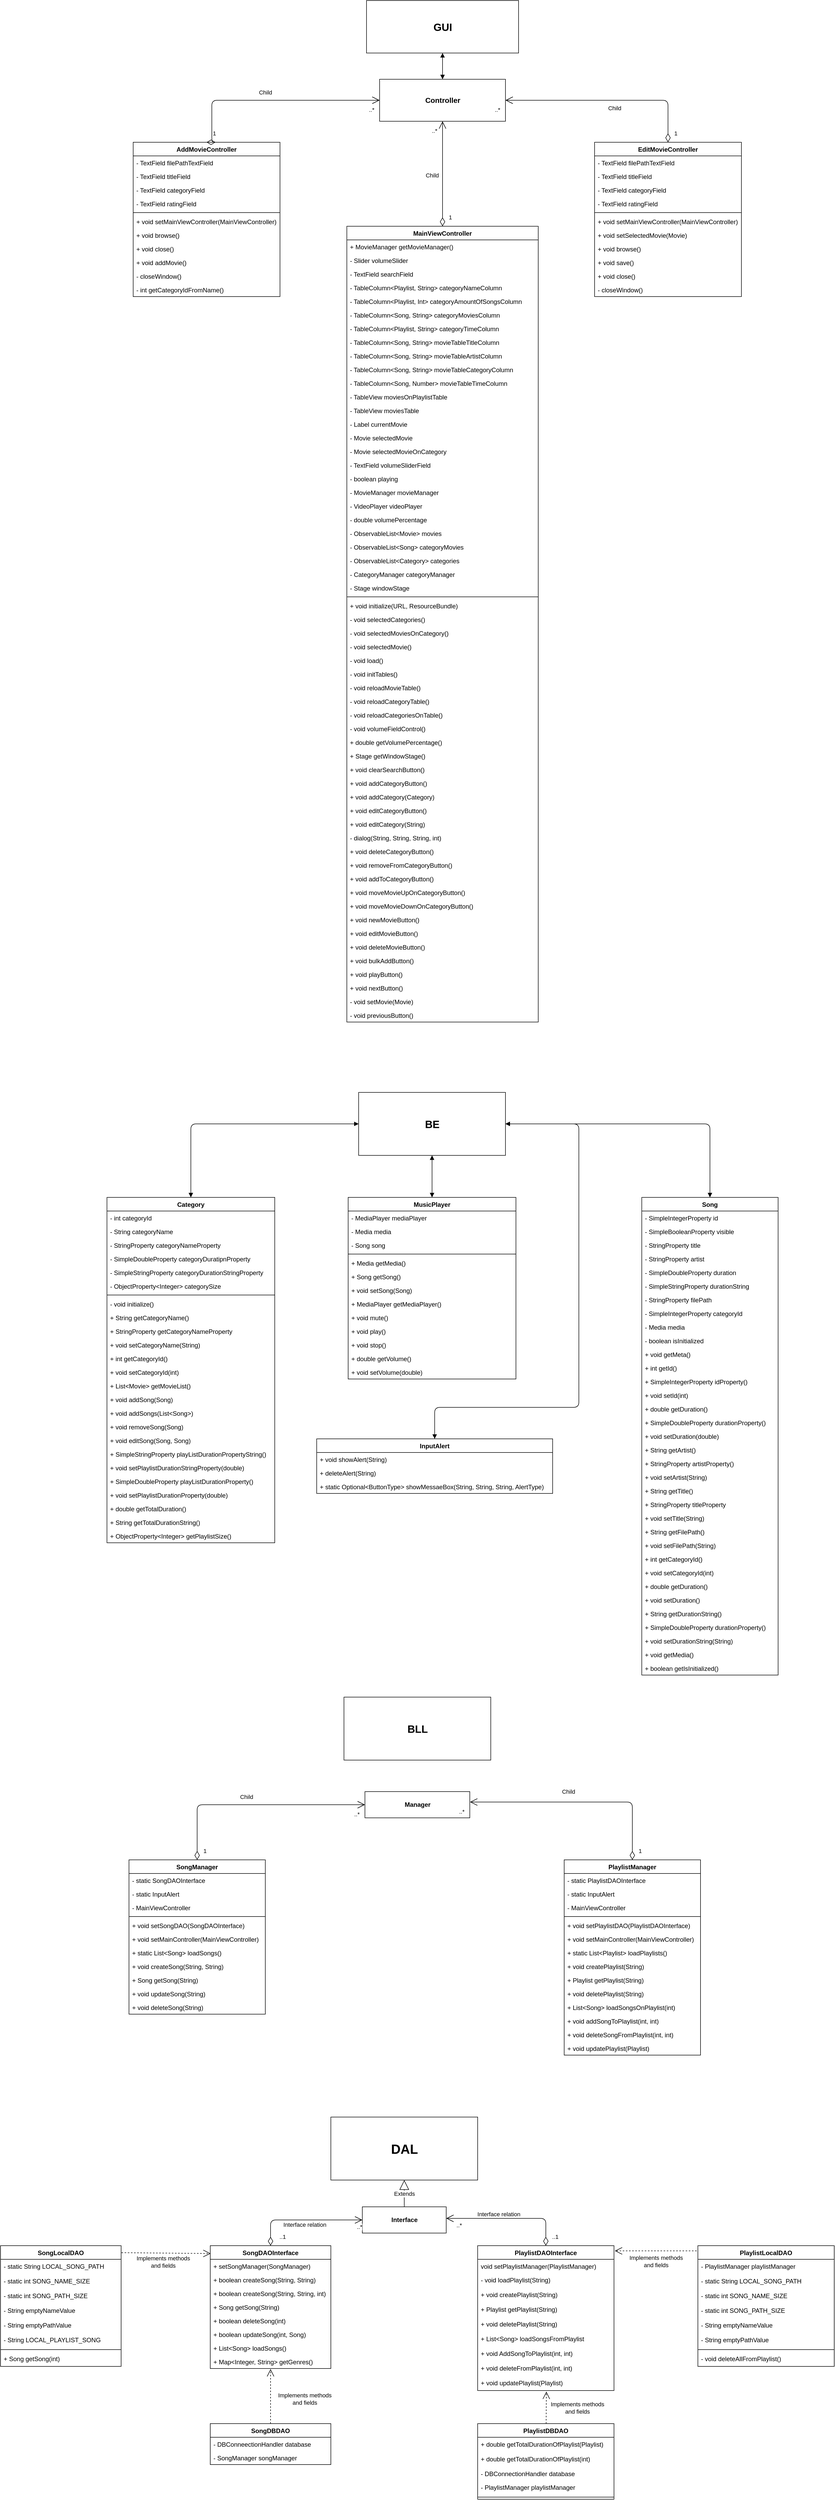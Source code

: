 <mxfile version="14.1.8" type="device"><diagram id="1Lu9ZuYhOQE7EleZ5QBM" name="Side-1"><mxGraphModel dx="2012" dy="4200" grid="1" gridSize="10" guides="1" tooltips="1" connect="1" arrows="1" fold="1" page="1" pageScale="1" pageWidth="827" pageHeight="1169" math="0" shadow="0"><root><mxCell id="0"/><mxCell id="1" parent="0"/><mxCell id="nKiJ8JyyIJDiymfTDY8c-1" value="SongDAOInterface" style="swimlane;fontStyle=1;childLayout=stackLayout;horizontal=1;startSize=26;fillColor=none;horizontalStack=0;resizeParent=1;resizeParentMax=0;resizeLast=0;collapsible=1;marginBottom=0;" parent="1" vertex="1"><mxGeometry x="-13" y="857" width="230" height="234" as="geometry"/></mxCell><mxCell id="nKiJ8JyyIJDiymfTDY8c-14" value="+ setSongManager(SongManager)" style="text;strokeColor=none;fillColor=none;align=left;verticalAlign=top;spacingLeft=4;spacingRight=4;overflow=hidden;rotatable=0;points=[[0,0.5],[1,0.5]];portConstraint=eastwest;" parent="nKiJ8JyyIJDiymfTDY8c-1" vertex="1"><mxGeometry y="26" width="230" height="26" as="geometry"/></mxCell><mxCell id="nKiJ8JyyIJDiymfTDY8c-15" value="+ boolean createSong(String, String)" style="text;strokeColor=none;fillColor=none;align=left;verticalAlign=top;spacingLeft=4;spacingRight=4;overflow=hidden;rotatable=0;points=[[0,0.5],[1,0.5]];portConstraint=eastwest;" parent="nKiJ8JyyIJDiymfTDY8c-1" vertex="1"><mxGeometry y="52" width="230" height="26" as="geometry"/></mxCell><mxCell id="nKiJ8JyyIJDiymfTDY8c-16" value="+ boolean createSong(String, String, int)" style="text;strokeColor=none;fillColor=none;align=left;verticalAlign=top;spacingLeft=4;spacingRight=4;overflow=hidden;rotatable=0;points=[[0,0.5],[1,0.5]];portConstraint=eastwest;" parent="nKiJ8JyyIJDiymfTDY8c-1" vertex="1"><mxGeometry y="78" width="230" height="26" as="geometry"/></mxCell><mxCell id="nKiJ8JyyIJDiymfTDY8c-17" value="+ Song getSong(String)" style="text;strokeColor=none;fillColor=none;align=left;verticalAlign=top;spacingLeft=4;spacingRight=4;overflow=hidden;rotatable=0;points=[[0,0.5],[1,0.5]];portConstraint=eastwest;" parent="nKiJ8JyyIJDiymfTDY8c-1" vertex="1"><mxGeometry y="104" width="230" height="26" as="geometry"/></mxCell><mxCell id="nKiJ8JyyIJDiymfTDY8c-18" value="+ boolean deleteSong(int)" style="text;strokeColor=none;fillColor=none;align=left;verticalAlign=top;spacingLeft=4;spacingRight=4;overflow=hidden;rotatable=0;points=[[0,0.5],[1,0.5]];portConstraint=eastwest;" parent="nKiJ8JyyIJDiymfTDY8c-1" vertex="1"><mxGeometry y="130" width="230" height="26" as="geometry"/></mxCell><mxCell id="nKiJ8JyyIJDiymfTDY8c-19" value="+ boolean updateSong(int, Song)" style="text;strokeColor=none;fillColor=none;align=left;verticalAlign=top;spacingLeft=4;spacingRight=4;overflow=hidden;rotatable=0;points=[[0,0.5],[1,0.5]];portConstraint=eastwest;" parent="nKiJ8JyyIJDiymfTDY8c-1" vertex="1"><mxGeometry y="156" width="230" height="26" as="geometry"/></mxCell><mxCell id="nKiJ8JyyIJDiymfTDY8c-29" value="+ List&lt;Song&gt; loadSongs()" style="text;strokeColor=none;fillColor=none;align=left;verticalAlign=top;spacingLeft=4;spacingRight=4;overflow=hidden;rotatable=0;points=[[0,0.5],[1,0.5]];portConstraint=eastwest;" parent="nKiJ8JyyIJDiymfTDY8c-1" vertex="1"><mxGeometry y="182" width="230" height="26" as="geometry"/></mxCell><mxCell id="9wApXA-bqebxG61ft1lE-56" value="+ Map&lt;Integer, String&gt; getGenres()" style="text;strokeColor=none;fillColor=none;align=left;verticalAlign=top;spacingLeft=4;spacingRight=4;overflow=hidden;rotatable=0;points=[[0,0.5],[1,0.5]];portConstraint=eastwest;" parent="nKiJ8JyyIJDiymfTDY8c-1" vertex="1"><mxGeometry y="208" width="230" height="26" as="geometry"/></mxCell><mxCell id="nKiJ8JyyIJDiymfTDY8c-20" value="SongDBDAO" style="swimlane;fontStyle=1;childLayout=stackLayout;horizontal=1;startSize=26;fillColor=none;horizontalStack=0;resizeParent=1;resizeParentMax=0;resizeLast=0;collapsible=1;marginBottom=0;" parent="1" vertex="1"><mxGeometry x="-13" y="1196" width="230" height="78" as="geometry"/></mxCell><mxCell id="nKiJ8JyyIJDiymfTDY8c-21" value="- DBConneectionHandler database" style="text;strokeColor=none;fillColor=none;align=left;verticalAlign=top;spacingLeft=4;spacingRight=4;overflow=hidden;rotatable=0;points=[[0,0.5],[1,0.5]];portConstraint=eastwest;" parent="nKiJ8JyyIJDiymfTDY8c-20" vertex="1"><mxGeometry y="26" width="230" height="26" as="geometry"/></mxCell><mxCell id="nKiJ8JyyIJDiymfTDY8c-22" value="- SongManager songManager" style="text;strokeColor=none;fillColor=none;align=left;verticalAlign=top;spacingLeft=4;spacingRight=4;overflow=hidden;rotatable=0;points=[[0,0.5],[1,0.5]];portConstraint=eastwest;" parent="nKiJ8JyyIJDiymfTDY8c-20" vertex="1"><mxGeometry y="52" width="230" height="26" as="geometry"/></mxCell><mxCell id="nKiJ8JyyIJDiymfTDY8c-46" value="PlaylistManager" style="swimlane;fontStyle=1;childLayout=stackLayout;horizontal=1;startSize=26;fillColor=none;horizontalStack=0;resizeParent=1;resizeParentMax=0;resizeLast=0;collapsible=1;marginBottom=0;" parent="1" vertex="1"><mxGeometry x="662" y="122" width="260" height="372" as="geometry"/></mxCell><mxCell id="nKiJ8JyyIJDiymfTDY8c-47" value="- static PlaylistDAOInterface" style="text;strokeColor=none;fillColor=none;align=left;verticalAlign=top;spacingLeft=4;spacingRight=4;overflow=hidden;rotatable=0;points=[[0,0.5],[1,0.5]];portConstraint=eastwest;" parent="nKiJ8JyyIJDiymfTDY8c-46" vertex="1"><mxGeometry y="26" width="260" height="26" as="geometry"/></mxCell><mxCell id="nKiJ8JyyIJDiymfTDY8c-48" value="- static InputAlert" style="text;strokeColor=none;fillColor=none;align=left;verticalAlign=top;spacingLeft=4;spacingRight=4;overflow=hidden;rotatable=0;points=[[0,0.5],[1,0.5]];portConstraint=eastwest;" parent="nKiJ8JyyIJDiymfTDY8c-46" vertex="1"><mxGeometry y="52" width="260" height="26" as="geometry"/></mxCell><mxCell id="nKiJ8JyyIJDiymfTDY8c-49" value="- MainViewController" style="text;strokeColor=none;fillColor=none;align=left;verticalAlign=top;spacingLeft=4;spacingRight=4;overflow=hidden;rotatable=0;points=[[0,0.5],[1,0.5]];portConstraint=eastwest;" parent="nKiJ8JyyIJDiymfTDY8c-46" vertex="1"><mxGeometry y="78" width="260" height="26" as="geometry"/></mxCell><mxCell id="RxynqRlTimnd8TzrFfF--265" value="" style="line;strokeWidth=1;fillColor=none;align=left;verticalAlign=middle;spacingTop=-1;spacingLeft=3;spacingRight=3;rotatable=0;labelPosition=right;points=[];portConstraint=eastwest;fontSize=20;" parent="nKiJ8JyyIJDiymfTDY8c-46" vertex="1"><mxGeometry y="104" width="260" height="8" as="geometry"/></mxCell><mxCell id="nKiJ8JyyIJDiymfTDY8c-50" value="+ void setPlaylistDAO(PlaylistDAOInterface)" style="text;strokeColor=none;fillColor=none;align=left;verticalAlign=top;spacingLeft=4;spacingRight=4;overflow=hidden;rotatable=0;points=[[0,0.5],[1,0.5]];portConstraint=eastwest;" parent="nKiJ8JyyIJDiymfTDY8c-46" vertex="1"><mxGeometry y="112" width="260" height="26" as="geometry"/></mxCell><mxCell id="nKiJ8JyyIJDiymfTDY8c-51" value="+ void setMainController(MainViewController)" style="text;strokeColor=none;fillColor=none;align=left;verticalAlign=top;spacingLeft=4;spacingRight=4;overflow=hidden;rotatable=0;points=[[0,0.5],[1,0.5]];portConstraint=eastwest;" parent="nKiJ8JyyIJDiymfTDY8c-46" vertex="1"><mxGeometry y="138" width="260" height="26" as="geometry"/></mxCell><mxCell id="nKiJ8JyyIJDiymfTDY8c-52" value="+ static List&lt;Playlist&gt; loadPlaylists()" style="text;strokeColor=none;fillColor=none;align=left;verticalAlign=top;spacingLeft=4;spacingRight=4;overflow=hidden;rotatable=0;points=[[0,0.5],[1,0.5]];portConstraint=eastwest;" parent="nKiJ8JyyIJDiymfTDY8c-46" vertex="1"><mxGeometry y="164" width="260" height="26" as="geometry"/></mxCell><mxCell id="nKiJ8JyyIJDiymfTDY8c-53" value="+ void createPlaylist(String)" style="text;strokeColor=none;fillColor=none;align=left;verticalAlign=top;spacingLeft=4;spacingRight=4;overflow=hidden;rotatable=0;points=[[0,0.5],[1,0.5]];portConstraint=eastwest;" parent="nKiJ8JyyIJDiymfTDY8c-46" vertex="1"><mxGeometry y="190" width="260" height="26" as="geometry"/></mxCell><mxCell id="nKiJ8JyyIJDiymfTDY8c-59" value="+ Playlist getPlaylist(String)" style="text;strokeColor=none;fillColor=none;align=left;verticalAlign=top;spacingLeft=4;spacingRight=4;overflow=hidden;rotatable=0;points=[[0,0.5],[1,0.5]];portConstraint=eastwest;" parent="nKiJ8JyyIJDiymfTDY8c-46" vertex="1"><mxGeometry y="216" width="260" height="26" as="geometry"/></mxCell><mxCell id="nKiJ8JyyIJDiymfTDY8c-54" value="+ void deletePlaylist(String)" style="text;strokeColor=none;fillColor=none;align=left;verticalAlign=top;spacingLeft=4;spacingRight=4;overflow=hidden;rotatable=0;points=[[0,0.5],[1,0.5]];portConstraint=eastwest;" parent="nKiJ8JyyIJDiymfTDY8c-46" vertex="1"><mxGeometry y="242" width="260" height="26" as="geometry"/></mxCell><mxCell id="nKiJ8JyyIJDiymfTDY8c-55" value="+ List&lt;Song&gt; loadSongsOnPlaylist(int)" style="text;strokeColor=none;fillColor=none;align=left;verticalAlign=top;spacingLeft=4;spacingRight=4;overflow=hidden;rotatable=0;points=[[0,0.5],[1,0.5]];portConstraint=eastwest;" parent="nKiJ8JyyIJDiymfTDY8c-46" vertex="1"><mxGeometry y="268" width="260" height="26" as="geometry"/></mxCell><mxCell id="nKiJ8JyyIJDiymfTDY8c-56" value="+ void addSongToPlaylist(int, int)" style="text;strokeColor=none;fillColor=none;align=left;verticalAlign=top;spacingLeft=4;spacingRight=4;overflow=hidden;rotatable=0;points=[[0,0.5],[1,0.5]];portConstraint=eastwest;" parent="nKiJ8JyyIJDiymfTDY8c-46" vertex="1"><mxGeometry y="294" width="260" height="26" as="geometry"/></mxCell><mxCell id="nKiJ8JyyIJDiymfTDY8c-57" value="+ void deleteSongFromPlaylist(int, int)" style="text;strokeColor=none;fillColor=none;align=left;verticalAlign=top;spacingLeft=4;spacingRight=4;overflow=hidden;rotatable=0;points=[[0,0.5],[1,0.5]];portConstraint=eastwest;" parent="nKiJ8JyyIJDiymfTDY8c-46" vertex="1"><mxGeometry y="320" width="260" height="26" as="geometry"/></mxCell><mxCell id="nKiJ8JyyIJDiymfTDY8c-58" value="+ void updatePlaylist(Playlist)" style="text;strokeColor=none;fillColor=none;align=left;verticalAlign=top;spacingLeft=4;spacingRight=4;overflow=hidden;rotatable=0;points=[[0,0.5],[1,0.5]];portConstraint=eastwest;" parent="nKiJ8JyyIJDiymfTDY8c-46" vertex="1"><mxGeometry y="346" width="260" height="26" as="geometry"/></mxCell><mxCell id="nKiJ8JyyIJDiymfTDY8c-60" value="SongManager" style="swimlane;fontStyle=1;childLayout=stackLayout;horizontal=1;startSize=26;fillColor=none;horizontalStack=0;resizeParent=1;resizeParentMax=0;resizeLast=0;collapsible=1;marginBottom=0;" parent="1" vertex="1"><mxGeometry x="-168" y="122" width="260" height="294" as="geometry"/></mxCell><mxCell id="nKiJ8JyyIJDiymfTDY8c-61" value="- static SongDAOInterface" style="text;strokeColor=none;fillColor=none;align=left;verticalAlign=top;spacingLeft=4;spacingRight=4;overflow=hidden;rotatable=0;points=[[0,0.5],[1,0.5]];portConstraint=eastwest;" parent="nKiJ8JyyIJDiymfTDY8c-60" vertex="1"><mxGeometry y="26" width="260" height="26" as="geometry"/></mxCell><mxCell id="nKiJ8JyyIJDiymfTDY8c-62" value="- static InputAlert" style="text;strokeColor=none;fillColor=none;align=left;verticalAlign=top;spacingLeft=4;spacingRight=4;overflow=hidden;rotatable=0;points=[[0,0.5],[1,0.5]];portConstraint=eastwest;" parent="nKiJ8JyyIJDiymfTDY8c-60" vertex="1"><mxGeometry y="52" width="260" height="26" as="geometry"/></mxCell><mxCell id="nKiJ8JyyIJDiymfTDY8c-63" value="- MainViewController" style="text;strokeColor=none;fillColor=none;align=left;verticalAlign=top;spacingLeft=4;spacingRight=4;overflow=hidden;rotatable=0;points=[[0,0.5],[1,0.5]];portConstraint=eastwest;" parent="nKiJ8JyyIJDiymfTDY8c-60" vertex="1"><mxGeometry y="78" width="260" height="26" as="geometry"/></mxCell><mxCell id="RxynqRlTimnd8TzrFfF--266" value="" style="line;strokeWidth=1;fillColor=none;align=left;verticalAlign=middle;spacingTop=-1;spacingLeft=3;spacingRight=3;rotatable=0;labelPosition=right;points=[];portConstraint=eastwest;fontSize=20;" parent="nKiJ8JyyIJDiymfTDY8c-60" vertex="1"><mxGeometry y="104" width="260" height="8" as="geometry"/></mxCell><mxCell id="nKiJ8JyyIJDiymfTDY8c-64" value="+ void setSongDAO(SongDAOInterface)" style="text;strokeColor=none;fillColor=none;align=left;verticalAlign=top;spacingLeft=4;spacingRight=4;overflow=hidden;rotatable=0;points=[[0,0.5],[1,0.5]];portConstraint=eastwest;" parent="nKiJ8JyyIJDiymfTDY8c-60" vertex="1"><mxGeometry y="112" width="260" height="26" as="geometry"/></mxCell><mxCell id="nKiJ8JyyIJDiymfTDY8c-65" value="+ void setMainController(MainViewController)" style="text;strokeColor=none;fillColor=none;align=left;verticalAlign=top;spacingLeft=4;spacingRight=4;overflow=hidden;rotatable=0;points=[[0,0.5],[1,0.5]];portConstraint=eastwest;" parent="nKiJ8JyyIJDiymfTDY8c-60" vertex="1"><mxGeometry y="138" width="260" height="26" as="geometry"/></mxCell><mxCell id="nKiJ8JyyIJDiymfTDY8c-66" value="+ static List&lt;Song&gt; loadSongs()" style="text;strokeColor=none;fillColor=none;align=left;verticalAlign=top;spacingLeft=4;spacingRight=4;overflow=hidden;rotatable=0;points=[[0,0.5],[1,0.5]];portConstraint=eastwest;" parent="nKiJ8JyyIJDiymfTDY8c-60" vertex="1"><mxGeometry y="164" width="260" height="26" as="geometry"/></mxCell><mxCell id="nKiJ8JyyIJDiymfTDY8c-67" value="+ void createSong(String, String)" style="text;strokeColor=none;fillColor=none;align=left;verticalAlign=top;spacingLeft=4;spacingRight=4;overflow=hidden;rotatable=0;points=[[0,0.5],[1,0.5]];portConstraint=eastwest;" parent="nKiJ8JyyIJDiymfTDY8c-60" vertex="1"><mxGeometry y="190" width="260" height="26" as="geometry"/></mxCell><mxCell id="nKiJ8JyyIJDiymfTDY8c-68" value="+ Song getSong(String)" style="text;strokeColor=none;fillColor=none;align=left;verticalAlign=top;spacingLeft=4;spacingRight=4;overflow=hidden;rotatable=0;points=[[0,0.5],[1,0.5]];portConstraint=eastwest;" parent="nKiJ8JyyIJDiymfTDY8c-60" vertex="1"><mxGeometry y="216" width="260" height="26" as="geometry"/></mxCell><mxCell id="nKiJ8JyyIJDiymfTDY8c-69" value="+ void updateSong(String)" style="text;strokeColor=none;fillColor=none;align=left;verticalAlign=top;spacingLeft=4;spacingRight=4;overflow=hidden;rotatable=0;points=[[0,0.5],[1,0.5]];portConstraint=eastwest;" parent="nKiJ8JyyIJDiymfTDY8c-60" vertex="1"><mxGeometry y="242" width="260" height="26" as="geometry"/></mxCell><mxCell id="nKiJ8JyyIJDiymfTDY8c-74" value="+ void deleteSong(String)" style="text;strokeColor=none;fillColor=none;align=left;verticalAlign=top;spacingLeft=4;spacingRight=4;overflow=hidden;rotatable=0;points=[[0,0.5],[1,0.5]];portConstraint=eastwest;" parent="nKiJ8JyyIJDiymfTDY8c-60" vertex="1"><mxGeometry y="268" width="260" height="26" as="geometry"/></mxCell><mxCell id="RxynqRlTimnd8TzrFfF--5" value="InputAlert" style="swimlane;fontStyle=1;childLayout=stackLayout;horizontal=1;startSize=26;fillColor=none;horizontalStack=0;resizeParent=1;resizeParentMax=0;resizeLast=0;collapsible=1;marginBottom=0;" parent="1" vertex="1"><mxGeometry x="190" y="-680" width="450" height="104" as="geometry"/></mxCell><mxCell id="RxynqRlTimnd8TzrFfF--6" value="+ void showAlert(String)" style="text;strokeColor=none;fillColor=none;align=left;verticalAlign=top;spacingLeft=4;spacingRight=4;overflow=hidden;rotatable=0;points=[[0,0.5],[1,0.5]];portConstraint=eastwest;" parent="RxynqRlTimnd8TzrFfF--5" vertex="1"><mxGeometry y="26" width="450" height="26" as="geometry"/></mxCell><mxCell id="RxynqRlTimnd8TzrFfF--7" value="+ deleteAlert(String)" style="text;strokeColor=none;fillColor=none;align=left;verticalAlign=top;spacingLeft=4;spacingRight=4;overflow=hidden;rotatable=0;points=[[0,0.5],[1,0.5]];portConstraint=eastwest;" parent="RxynqRlTimnd8TzrFfF--5" vertex="1"><mxGeometry y="52" width="450" height="26" as="geometry"/></mxCell><mxCell id="RxynqRlTimnd8TzrFfF--15" value="+ static Optional&lt;ButtonType&gt; showMessaeBox(String, String, String, AlertType)" style="text;strokeColor=none;fillColor=none;align=left;verticalAlign=top;spacingLeft=4;spacingRight=4;overflow=hidden;rotatable=0;points=[[0,0.5],[1,0.5]];portConstraint=eastwest;" parent="RxynqRlTimnd8TzrFfF--5" vertex="1"><mxGeometry y="78" width="450" height="26" as="geometry"/></mxCell><mxCell id="RxynqRlTimnd8TzrFfF--16" value="&lt;b&gt;BLL&lt;/b&gt;" style="html=1;fontSize=20;" parent="1" vertex="1"><mxGeometry x="242" y="-188" width="280" height="120" as="geometry"/></mxCell><mxCell id="RxynqRlTimnd8TzrFfF--17" value="Category" style="swimlane;fontStyle=1;childLayout=stackLayout;horizontal=1;startSize=26;fillColor=none;horizontalStack=0;resizeParent=1;resizeParentMax=0;resizeLast=0;collapsible=1;marginBottom=0;" parent="1" vertex="1"><mxGeometry x="-210" y="-1140" width="320" height="658" as="geometry"/></mxCell><mxCell id="9wApXA-bqebxG61ft1lE-61" value="- int categoryId" style="text;strokeColor=none;fillColor=none;align=left;verticalAlign=top;spacingLeft=4;spacingRight=4;overflow=hidden;rotatable=0;points=[[0,0.5],[1,0.5]];portConstraint=eastwest;" parent="RxynqRlTimnd8TzrFfF--17" vertex="1"><mxGeometry y="26" width="320" height="26" as="geometry"/></mxCell><mxCell id="RxynqRlTimnd8TzrFfF--18" value="- String categoryName" style="text;strokeColor=none;fillColor=none;align=left;verticalAlign=top;spacingLeft=4;spacingRight=4;overflow=hidden;rotatable=0;points=[[0,0.5],[1,0.5]];portConstraint=eastwest;" parent="RxynqRlTimnd8TzrFfF--17" vertex="1"><mxGeometry y="52" width="320" height="26" as="geometry"/></mxCell><mxCell id="RxynqRlTimnd8TzrFfF--19" value="- StringProperty categoryNameProperty" style="text;strokeColor=none;fillColor=none;align=left;verticalAlign=top;spacingLeft=4;spacingRight=4;overflow=hidden;rotatable=0;points=[[0,0.5],[1,0.5]];portConstraint=eastwest;" parent="RxynqRlTimnd8TzrFfF--17" vertex="1"><mxGeometry y="78" width="320" height="26" as="geometry"/></mxCell><mxCell id="9wApXA-bqebxG61ft1lE-59" value="- SimpleDoubleProperty categoryDuratipnProperty" style="text;strokeColor=none;fillColor=none;align=left;verticalAlign=top;spacingLeft=4;spacingRight=4;overflow=hidden;rotatable=0;points=[[0,0.5],[1,0.5]];portConstraint=eastwest;" parent="RxynqRlTimnd8TzrFfF--17" vertex="1"><mxGeometry y="104" width="320" height="26" as="geometry"/></mxCell><mxCell id="RxynqRlTimnd8TzrFfF--20" value="- SimpleStringProperty categoryDurationStringProperty" style="text;strokeColor=none;fillColor=none;align=left;verticalAlign=top;spacingLeft=4;spacingRight=4;overflow=hidden;rotatable=0;points=[[0,0.5],[1,0.5]];portConstraint=eastwest;" parent="RxynqRlTimnd8TzrFfF--17" vertex="1"><mxGeometry y="130" width="320" height="26" as="geometry"/></mxCell><mxCell id="9wApXA-bqebxG61ft1lE-60" value="- ObjectProperty&lt;Integer&gt; categorySize" style="text;strokeColor=none;fillColor=none;align=left;verticalAlign=top;spacingLeft=4;spacingRight=4;overflow=hidden;rotatable=0;points=[[0,0.5],[1,0.5]];portConstraint=eastwest;" parent="RxynqRlTimnd8TzrFfF--17" vertex="1"><mxGeometry y="156" width="320" height="26" as="geometry"/></mxCell><mxCell id="RxynqRlTimnd8TzrFfF--263" value="" style="line;strokeWidth=1;fillColor=none;align=left;verticalAlign=middle;spacingTop=-1;spacingLeft=3;spacingRight=3;rotatable=0;labelPosition=right;points=[];portConstraint=eastwest;fontSize=20;" parent="RxynqRlTimnd8TzrFfF--17" vertex="1"><mxGeometry y="182" width="320" height="8" as="geometry"/></mxCell><mxCell id="RxynqRlTimnd8TzrFfF--22" value="- void initialize()" style="text;strokeColor=none;fillColor=none;align=left;verticalAlign=top;spacingLeft=4;spacingRight=4;overflow=hidden;rotatable=0;points=[[0,0.5],[1,0.5]];portConstraint=eastwest;" parent="RxynqRlTimnd8TzrFfF--17" vertex="1"><mxGeometry y="190" width="320" height="26" as="geometry"/></mxCell><mxCell id="RxynqRlTimnd8TzrFfF--23" value="+ String getCategoryName()" style="text;strokeColor=none;fillColor=none;align=left;verticalAlign=top;spacingLeft=4;spacingRight=4;overflow=hidden;rotatable=0;points=[[0,0.5],[1,0.5]];portConstraint=eastwest;" parent="RxynqRlTimnd8TzrFfF--17" vertex="1"><mxGeometry y="216" width="320" height="26" as="geometry"/></mxCell><mxCell id="RxynqRlTimnd8TzrFfF--24" value="+ StringProperty getCategoryNameProperty" style="text;strokeColor=none;fillColor=none;align=left;verticalAlign=top;spacingLeft=4;spacingRight=4;overflow=hidden;rotatable=0;points=[[0,0.5],[1,0.5]];portConstraint=eastwest;" parent="RxynqRlTimnd8TzrFfF--17" vertex="1"><mxGeometry y="242" width="320" height="26" as="geometry"/></mxCell><mxCell id="RxynqRlTimnd8TzrFfF--25" value="+ void setCategoryName(String)" style="text;strokeColor=none;fillColor=none;align=left;verticalAlign=top;spacingLeft=4;spacingRight=4;overflow=hidden;rotatable=0;points=[[0,0.5],[1,0.5]];portConstraint=eastwest;" parent="RxynqRlTimnd8TzrFfF--17" vertex="1"><mxGeometry y="268" width="320" height="26" as="geometry"/></mxCell><mxCell id="RxynqRlTimnd8TzrFfF--26" value="+ int getCategoryId()" style="text;strokeColor=none;fillColor=none;align=left;verticalAlign=top;spacingLeft=4;spacingRight=4;overflow=hidden;rotatable=0;points=[[0,0.5],[1,0.5]];portConstraint=eastwest;" parent="RxynqRlTimnd8TzrFfF--17" vertex="1"><mxGeometry y="294" width="320" height="26" as="geometry"/></mxCell><mxCell id="RxynqRlTimnd8TzrFfF--27" value="+ void setCategoryId(int)" style="text;strokeColor=none;fillColor=none;align=left;verticalAlign=top;spacingLeft=4;spacingRight=4;overflow=hidden;rotatable=0;points=[[0,0.5],[1,0.5]];portConstraint=eastwest;" parent="RxynqRlTimnd8TzrFfF--17" vertex="1"><mxGeometry y="320" width="320" height="26" as="geometry"/></mxCell><mxCell id="RxynqRlTimnd8TzrFfF--28" value="+ List&lt;Movie&gt; getMovieList()" style="text;strokeColor=none;fillColor=none;align=left;verticalAlign=top;spacingLeft=4;spacingRight=4;overflow=hidden;rotatable=0;points=[[0,0.5],[1,0.5]];portConstraint=eastwest;" parent="RxynqRlTimnd8TzrFfF--17" vertex="1"><mxGeometry y="346" width="320" height="26" as="geometry"/></mxCell><mxCell id="RxynqRlTimnd8TzrFfF--29" value="+ void addSong(Song)" style="text;strokeColor=none;fillColor=none;align=left;verticalAlign=top;spacingLeft=4;spacingRight=4;overflow=hidden;rotatable=0;points=[[0,0.5],[1,0.5]];portConstraint=eastwest;" parent="RxynqRlTimnd8TzrFfF--17" vertex="1"><mxGeometry y="372" width="320" height="26" as="geometry"/></mxCell><mxCell id="RxynqRlTimnd8TzrFfF--30" value="+ void addSongs(List&lt;Song&gt;)" style="text;strokeColor=none;fillColor=none;align=left;verticalAlign=top;spacingLeft=4;spacingRight=4;overflow=hidden;rotatable=0;points=[[0,0.5],[1,0.5]];portConstraint=eastwest;" parent="RxynqRlTimnd8TzrFfF--17" vertex="1"><mxGeometry y="398" width="320" height="26" as="geometry"/></mxCell><mxCell id="RxynqRlTimnd8TzrFfF--31" value="+ void removeSong(Song)" style="text;strokeColor=none;fillColor=none;align=left;verticalAlign=top;spacingLeft=4;spacingRight=4;overflow=hidden;rotatable=0;points=[[0,0.5],[1,0.5]];portConstraint=eastwest;" parent="RxynqRlTimnd8TzrFfF--17" vertex="1"><mxGeometry y="424" width="320" height="26" as="geometry"/></mxCell><mxCell id="RxynqRlTimnd8TzrFfF--32" value="+ void editSong(Song, Song)" style="text;strokeColor=none;fillColor=none;align=left;verticalAlign=top;spacingLeft=4;spacingRight=4;overflow=hidden;rotatable=0;points=[[0,0.5],[1,0.5]];portConstraint=eastwest;" parent="RxynqRlTimnd8TzrFfF--17" vertex="1"><mxGeometry y="450" width="320" height="26" as="geometry"/></mxCell><mxCell id="9wApXA-bqebxG61ft1lE-1" value="+ SimpleStringProperty playListDurationPropertyString()" style="text;strokeColor=none;fillColor=none;align=left;verticalAlign=top;spacingLeft=4;spacingRight=4;overflow=hidden;rotatable=0;points=[[0,0.5],[1,0.5]];portConstraint=eastwest;" parent="RxynqRlTimnd8TzrFfF--17" vertex="1"><mxGeometry y="476" width="320" height="26" as="geometry"/></mxCell><mxCell id="9wApXA-bqebxG61ft1lE-2" value="+ void setPlaylistDurationStringProperty(double)" style="text;strokeColor=none;fillColor=none;align=left;verticalAlign=top;spacingLeft=4;spacingRight=4;overflow=hidden;rotatable=0;points=[[0,0.5],[1,0.5]];portConstraint=eastwest;" parent="RxynqRlTimnd8TzrFfF--17" vertex="1"><mxGeometry y="502" width="320" height="26" as="geometry"/></mxCell><mxCell id="9wApXA-bqebxG61ft1lE-3" value="+ SimpleDoubleProperty playListDurationProperty()" style="text;strokeColor=none;fillColor=none;align=left;verticalAlign=top;spacingLeft=4;spacingRight=4;overflow=hidden;rotatable=0;points=[[0,0.5],[1,0.5]];portConstraint=eastwest;" parent="RxynqRlTimnd8TzrFfF--17" vertex="1"><mxGeometry y="528" width="320" height="26" as="geometry"/></mxCell><mxCell id="9wApXA-bqebxG61ft1lE-4" value="+ void setPlaylistDurationProperty(double)" style="text;strokeColor=none;fillColor=none;align=left;verticalAlign=top;spacingLeft=4;spacingRight=4;overflow=hidden;rotatable=0;points=[[0,0.5],[1,0.5]];portConstraint=eastwest;" parent="RxynqRlTimnd8TzrFfF--17" vertex="1"><mxGeometry y="554" width="320" height="26" as="geometry"/></mxCell><mxCell id="9wApXA-bqebxG61ft1lE-5" value="+ double getTotalDuration()" style="text;strokeColor=none;fillColor=none;align=left;verticalAlign=top;spacingLeft=4;spacingRight=4;overflow=hidden;rotatable=0;points=[[0,0.5],[1,0.5]];portConstraint=eastwest;" parent="RxynqRlTimnd8TzrFfF--17" vertex="1"><mxGeometry y="580" width="320" height="26" as="geometry"/></mxCell><mxCell id="9wApXA-bqebxG61ft1lE-6" value="+ String getTotalDurationString()" style="text;strokeColor=none;fillColor=none;align=left;verticalAlign=top;spacingLeft=4;spacingRight=4;overflow=hidden;rotatable=0;points=[[0,0.5],[1,0.5]];portConstraint=eastwest;" parent="RxynqRlTimnd8TzrFfF--17" vertex="1"><mxGeometry y="606" width="320" height="26" as="geometry"/></mxCell><mxCell id="9wApXA-bqebxG61ft1lE-7" value="+ ObjectProperty&lt;Integer&gt; getPlaylistSize()" style="text;strokeColor=none;fillColor=none;align=left;verticalAlign=top;spacingLeft=4;spacingRight=4;overflow=hidden;rotatable=0;points=[[0,0.5],[1,0.5]];portConstraint=eastwest;" parent="RxynqRlTimnd8TzrFfF--17" vertex="1"><mxGeometry y="632" width="320" height="26" as="geometry"/></mxCell><mxCell id="RxynqRlTimnd8TzrFfF--33" value="Song" style="swimlane;fontStyle=1;childLayout=stackLayout;horizontal=1;startSize=26;fillColor=none;horizontalStack=0;resizeParent=1;resizeParentMax=0;resizeLast=0;collapsible=1;marginBottom=0;" parent="1" vertex="1"><mxGeometry x="810" y="-1140" width="260" height="910" as="geometry"/></mxCell><mxCell id="RxynqRlTimnd8TzrFfF--34" value="- SimpleIntegerProperty id" style="text;strokeColor=none;fillColor=none;align=left;verticalAlign=top;spacingLeft=4;spacingRight=4;overflow=hidden;rotatable=0;points=[[0,0.5],[1,0.5]];portConstraint=eastwest;" parent="RxynqRlTimnd8TzrFfF--33" vertex="1"><mxGeometry y="26" width="260" height="26" as="geometry"/></mxCell><mxCell id="RxynqRlTimnd8TzrFfF--35" value="- SimpleBooleanProperty visible" style="text;strokeColor=none;fillColor=none;align=left;verticalAlign=top;spacingLeft=4;spacingRight=4;overflow=hidden;rotatable=0;points=[[0,0.5],[1,0.5]];portConstraint=eastwest;" parent="RxynqRlTimnd8TzrFfF--33" vertex="1"><mxGeometry y="52" width="260" height="26" as="geometry"/></mxCell><mxCell id="RxynqRlTimnd8TzrFfF--36" value="- StringProperty title" style="text;strokeColor=none;fillColor=none;align=left;verticalAlign=top;spacingLeft=4;spacingRight=4;overflow=hidden;rotatable=0;points=[[0,0.5],[1,0.5]];portConstraint=eastwest;" parent="RxynqRlTimnd8TzrFfF--33" vertex="1"><mxGeometry y="78" width="260" height="26" as="geometry"/></mxCell><mxCell id="RxynqRlTimnd8TzrFfF--37" value="- StringProperty artist" style="text;strokeColor=none;fillColor=none;align=left;verticalAlign=top;spacingLeft=4;spacingRight=4;overflow=hidden;rotatable=0;points=[[0,0.5],[1,0.5]];portConstraint=eastwest;" parent="RxynqRlTimnd8TzrFfF--33" vertex="1"><mxGeometry y="104" width="260" height="26" as="geometry"/></mxCell><mxCell id="RxynqRlTimnd8TzrFfF--38" value="- SimpleDoubleProperty duration" style="text;strokeColor=none;fillColor=none;align=left;verticalAlign=top;spacingLeft=4;spacingRight=4;overflow=hidden;rotatable=0;points=[[0,0.5],[1,0.5]];portConstraint=eastwest;" parent="RxynqRlTimnd8TzrFfF--33" vertex="1"><mxGeometry y="130" width="260" height="26" as="geometry"/></mxCell><mxCell id="9wApXA-bqebxG61ft1lE-57" value="- SimpleStringProperty durationString" style="text;strokeColor=none;fillColor=none;align=left;verticalAlign=top;spacingLeft=4;spacingRight=4;overflow=hidden;rotatable=0;points=[[0,0.5],[1,0.5]];portConstraint=eastwest;" parent="RxynqRlTimnd8TzrFfF--33" vertex="1"><mxGeometry y="156" width="260" height="26" as="geometry"/></mxCell><mxCell id="RxynqRlTimnd8TzrFfF--39" value="- StringProperty filePath" style="text;strokeColor=none;fillColor=none;align=left;verticalAlign=top;spacingLeft=4;spacingRight=4;overflow=hidden;rotatable=0;points=[[0,0.5],[1,0.5]];portConstraint=eastwest;" parent="RxynqRlTimnd8TzrFfF--33" vertex="1"><mxGeometry y="182" width="260" height="26" as="geometry"/></mxCell><mxCell id="RxynqRlTimnd8TzrFfF--40" value="- SimpleIntegerProperty categoryId" style="text;strokeColor=none;fillColor=none;align=left;verticalAlign=top;spacingLeft=4;spacingRight=4;overflow=hidden;rotatable=0;points=[[0,0.5],[1,0.5]];portConstraint=eastwest;" parent="RxynqRlTimnd8TzrFfF--33" vertex="1"><mxGeometry y="208" width="260" height="26" as="geometry"/></mxCell><mxCell id="RxynqRlTimnd8TzrFfF--41" value="- Media media" style="text;strokeColor=none;fillColor=none;align=left;verticalAlign=top;spacingLeft=4;spacingRight=4;overflow=hidden;rotatable=0;points=[[0,0.5],[1,0.5]];portConstraint=eastwest;" parent="RxynqRlTimnd8TzrFfF--33" vertex="1"><mxGeometry y="234" width="260" height="26" as="geometry"/></mxCell><mxCell id="9wApXA-bqebxG61ft1lE-58" value="- boolean isInitialized" style="text;strokeColor=none;fillColor=none;align=left;verticalAlign=top;spacingLeft=4;spacingRight=4;overflow=hidden;rotatable=0;points=[[0,0.5],[1,0.5]];portConstraint=eastwest;" parent="RxynqRlTimnd8TzrFfF--33" vertex="1"><mxGeometry y="260" width="260" height="26" as="geometry"/></mxCell><mxCell id="RxynqRlTimnd8TzrFfF--42" value="+ void getMeta()" style="text;strokeColor=none;fillColor=none;align=left;verticalAlign=top;spacingLeft=4;spacingRight=4;overflow=hidden;rotatable=0;points=[[0,0.5],[1,0.5]];portConstraint=eastwest;" parent="RxynqRlTimnd8TzrFfF--33" vertex="1"><mxGeometry y="286" width="260" height="26" as="geometry"/></mxCell><mxCell id="RxynqRlTimnd8TzrFfF--43" value="+ int getId()" style="text;strokeColor=none;fillColor=none;align=left;verticalAlign=top;spacingLeft=4;spacingRight=4;overflow=hidden;rotatable=0;points=[[0,0.5],[1,0.5]];portConstraint=eastwest;" parent="RxynqRlTimnd8TzrFfF--33" vertex="1"><mxGeometry y="312" width="260" height="26" as="geometry"/></mxCell><mxCell id="RxynqRlTimnd8TzrFfF--44" value="+ SimpleIntegerProperty idProperty()" style="text;strokeColor=none;fillColor=none;align=left;verticalAlign=top;spacingLeft=4;spacingRight=4;overflow=hidden;rotatable=0;points=[[0,0.5],[1,0.5]];portConstraint=eastwest;" parent="RxynqRlTimnd8TzrFfF--33" vertex="1"><mxGeometry y="338" width="260" height="26" as="geometry"/></mxCell><mxCell id="RxynqRlTimnd8TzrFfF--45" value="+ void setId(int)" style="text;strokeColor=none;fillColor=none;align=left;verticalAlign=top;spacingLeft=4;spacingRight=4;overflow=hidden;rotatable=0;points=[[0,0.5],[1,0.5]];portConstraint=eastwest;" parent="RxynqRlTimnd8TzrFfF--33" vertex="1"><mxGeometry y="364" width="260" height="26" as="geometry"/></mxCell><mxCell id="RxynqRlTimnd8TzrFfF--49" value="+ double getDuration()" style="text;strokeColor=none;fillColor=none;align=left;verticalAlign=top;spacingLeft=4;spacingRight=4;overflow=hidden;rotatable=0;points=[[0,0.5],[1,0.5]];portConstraint=eastwest;" parent="RxynqRlTimnd8TzrFfF--33" vertex="1"><mxGeometry y="390" width="260" height="26" as="geometry"/></mxCell><mxCell id="RxynqRlTimnd8TzrFfF--50" value="+ SimpleDoubleProperty durationProperty()" style="text;strokeColor=none;fillColor=none;align=left;verticalAlign=top;spacingLeft=4;spacingRight=4;overflow=hidden;rotatable=0;points=[[0,0.5],[1,0.5]];portConstraint=eastwest;" parent="RxynqRlTimnd8TzrFfF--33" vertex="1"><mxGeometry y="416" width="260" height="26" as="geometry"/></mxCell><mxCell id="RxynqRlTimnd8TzrFfF--51" value="+ void setDuration(double)" style="text;strokeColor=none;fillColor=none;align=left;verticalAlign=top;spacingLeft=4;spacingRight=4;overflow=hidden;rotatable=0;points=[[0,0.5],[1,0.5]];portConstraint=eastwest;" parent="RxynqRlTimnd8TzrFfF--33" vertex="1"><mxGeometry y="442" width="260" height="26" as="geometry"/></mxCell><mxCell id="RxynqRlTimnd8TzrFfF--52" value="+ String getArtist()" style="text;strokeColor=none;fillColor=none;align=left;verticalAlign=top;spacingLeft=4;spacingRight=4;overflow=hidden;rotatable=0;points=[[0,0.5],[1,0.5]];portConstraint=eastwest;" parent="RxynqRlTimnd8TzrFfF--33" vertex="1"><mxGeometry y="468" width="260" height="26" as="geometry"/></mxCell><mxCell id="RxynqRlTimnd8TzrFfF--53" value="+ StringProperty artistProperty()" style="text;strokeColor=none;fillColor=none;align=left;verticalAlign=top;spacingLeft=4;spacingRight=4;overflow=hidden;rotatable=0;points=[[0,0.5],[1,0.5]];portConstraint=eastwest;" parent="RxynqRlTimnd8TzrFfF--33" vertex="1"><mxGeometry y="494" width="260" height="26" as="geometry"/></mxCell><mxCell id="RxynqRlTimnd8TzrFfF--54" value="+ void setArtist(String)" style="text;strokeColor=none;fillColor=none;align=left;verticalAlign=top;spacingLeft=4;spacingRight=4;overflow=hidden;rotatable=0;points=[[0,0.5],[1,0.5]];portConstraint=eastwest;" parent="RxynqRlTimnd8TzrFfF--33" vertex="1"><mxGeometry y="520" width="260" height="26" as="geometry"/></mxCell><mxCell id="RxynqRlTimnd8TzrFfF--55" value="+ String getTitle()" style="text;strokeColor=none;fillColor=none;align=left;verticalAlign=top;spacingLeft=4;spacingRight=4;overflow=hidden;rotatable=0;points=[[0,0.5],[1,0.5]];portConstraint=eastwest;" parent="RxynqRlTimnd8TzrFfF--33" vertex="1"><mxGeometry y="546" width="260" height="26" as="geometry"/></mxCell><mxCell id="RxynqRlTimnd8TzrFfF--79" value="+ StringProperty titleProperty" style="text;strokeColor=none;fillColor=none;align=left;verticalAlign=top;spacingLeft=4;spacingRight=4;overflow=hidden;rotatable=0;points=[[0,0.5],[1,0.5]];portConstraint=eastwest;" parent="RxynqRlTimnd8TzrFfF--33" vertex="1"><mxGeometry y="572" width="260" height="26" as="geometry"/></mxCell><mxCell id="RxynqRlTimnd8TzrFfF--80" value="+ void setTitle(String)" style="text;strokeColor=none;fillColor=none;align=left;verticalAlign=top;spacingLeft=4;spacingRight=4;overflow=hidden;rotatable=0;points=[[0,0.5],[1,0.5]];portConstraint=eastwest;" parent="RxynqRlTimnd8TzrFfF--33" vertex="1"><mxGeometry y="598" width="260" height="26" as="geometry"/></mxCell><mxCell id="RxynqRlTimnd8TzrFfF--81" value="+ String getFilePath()" style="text;strokeColor=none;fillColor=none;align=left;verticalAlign=top;spacingLeft=4;spacingRight=4;overflow=hidden;rotatable=0;points=[[0,0.5],[1,0.5]];portConstraint=eastwest;" parent="RxynqRlTimnd8TzrFfF--33" vertex="1"><mxGeometry y="624" width="260" height="26" as="geometry"/></mxCell><mxCell id="RxynqRlTimnd8TzrFfF--82" value="+ void setFilePath(String)" style="text;strokeColor=none;fillColor=none;align=left;verticalAlign=top;spacingLeft=4;spacingRight=4;overflow=hidden;rotatable=0;points=[[0,0.5],[1,0.5]];portConstraint=eastwest;" parent="RxynqRlTimnd8TzrFfF--33" vertex="1"><mxGeometry y="650" width="260" height="26" as="geometry"/></mxCell><mxCell id="RxynqRlTimnd8TzrFfF--83" value="+ int getCategoryId()" style="text;strokeColor=none;fillColor=none;align=left;verticalAlign=top;spacingLeft=4;spacingRight=4;overflow=hidden;rotatable=0;points=[[0,0.5],[1,0.5]];portConstraint=eastwest;" parent="RxynqRlTimnd8TzrFfF--33" vertex="1"><mxGeometry y="676" width="260" height="26" as="geometry"/></mxCell><mxCell id="RxynqRlTimnd8TzrFfF--84" value="+ void setCategoryId(int)" style="text;strokeColor=none;fillColor=none;align=left;verticalAlign=top;spacingLeft=4;spacingRight=4;overflow=hidden;rotatable=0;points=[[0,0.5],[1,0.5]];portConstraint=eastwest;" parent="RxynqRlTimnd8TzrFfF--33" vertex="1"><mxGeometry y="702" width="260" height="26" as="geometry"/></mxCell><mxCell id="9wApXA-bqebxG61ft1lE-8" value="+ double getDuration()" style="text;strokeColor=none;fillColor=none;align=left;verticalAlign=top;spacingLeft=4;spacingRight=4;overflow=hidden;rotatable=0;points=[[0,0.5],[1,0.5]];portConstraint=eastwest;" parent="RxynqRlTimnd8TzrFfF--33" vertex="1"><mxGeometry y="728" width="260" height="26" as="geometry"/></mxCell><mxCell id="9wApXA-bqebxG61ft1lE-16" value="+ void setDuration()" style="text;strokeColor=none;fillColor=none;align=left;verticalAlign=top;spacingLeft=4;spacingRight=4;overflow=hidden;rotatable=0;points=[[0,0.5],[1,0.5]];portConstraint=eastwest;" parent="RxynqRlTimnd8TzrFfF--33" vertex="1"><mxGeometry y="754" width="260" height="26" as="geometry"/></mxCell><mxCell id="9wApXA-bqebxG61ft1lE-9" value="+ String getDurationString()" style="text;strokeColor=none;fillColor=none;align=left;verticalAlign=top;spacingLeft=4;spacingRight=4;overflow=hidden;rotatable=0;points=[[0,0.5],[1,0.5]];portConstraint=eastwest;" parent="RxynqRlTimnd8TzrFfF--33" vertex="1"><mxGeometry y="780" width="260" height="26" as="geometry"/></mxCell><mxCell id="9wApXA-bqebxG61ft1lE-10" value="+ SimpleDoubleProperty durationProperty()" style="text;strokeColor=none;fillColor=none;align=left;verticalAlign=top;spacingLeft=4;spacingRight=4;overflow=hidden;rotatable=0;points=[[0,0.5],[1,0.5]];portConstraint=eastwest;" parent="RxynqRlTimnd8TzrFfF--33" vertex="1"><mxGeometry y="806" width="260" height="26" as="geometry"/></mxCell><mxCell id="9wApXA-bqebxG61ft1lE-15" value="+ void setDurationString(String)" style="text;strokeColor=none;fillColor=none;align=left;verticalAlign=top;spacingLeft=4;spacingRight=4;overflow=hidden;rotatable=0;points=[[0,0.5],[1,0.5]];portConstraint=eastwest;" parent="RxynqRlTimnd8TzrFfF--33" vertex="1"><mxGeometry y="832" width="260" height="26" as="geometry"/></mxCell><mxCell id="9wApXA-bqebxG61ft1lE-17" value="+ void getMedia()" style="text;strokeColor=none;fillColor=none;align=left;verticalAlign=top;spacingLeft=4;spacingRight=4;overflow=hidden;rotatable=0;points=[[0,0.5],[1,0.5]];portConstraint=eastwest;" parent="RxynqRlTimnd8TzrFfF--33" vertex="1"><mxGeometry y="858" width="260" height="26" as="geometry"/></mxCell><mxCell id="9wApXA-bqebxG61ft1lE-18" value="+ boolean getIsInitialized()" style="text;strokeColor=none;fillColor=none;align=left;verticalAlign=top;spacingLeft=4;spacingRight=4;overflow=hidden;rotatable=0;points=[[0,0.5],[1,0.5]];portConstraint=eastwest;" parent="RxynqRlTimnd8TzrFfF--33" vertex="1"><mxGeometry y="884" width="260" height="26" as="geometry"/></mxCell><mxCell id="RxynqRlTimnd8TzrFfF--98" value="MusicPlayer" style="swimlane;fontStyle=1;childLayout=stackLayout;horizontal=1;startSize=26;fillColor=none;horizontalStack=0;resizeParent=1;resizeParentMax=0;resizeLast=0;collapsible=1;marginBottom=0;" parent="1" vertex="1"><mxGeometry x="250" y="-1140" width="320" height="346" as="geometry"/></mxCell><mxCell id="RxynqRlTimnd8TzrFfF--99" value="- MediaPlayer mediaPlayer" style="text;strokeColor=none;fillColor=none;align=left;verticalAlign=top;spacingLeft=4;spacingRight=4;overflow=hidden;rotatable=0;points=[[0,0.5],[1,0.5]];portConstraint=eastwest;" parent="RxynqRlTimnd8TzrFfF--98" vertex="1"><mxGeometry y="26" width="320" height="26" as="geometry"/></mxCell><mxCell id="RxynqRlTimnd8TzrFfF--100" value="- Media media" style="text;strokeColor=none;fillColor=none;align=left;verticalAlign=top;spacingLeft=4;spacingRight=4;overflow=hidden;rotatable=0;points=[[0,0.5],[1,0.5]];portConstraint=eastwest;" parent="RxynqRlTimnd8TzrFfF--98" vertex="1"><mxGeometry y="52" width="320" height="26" as="geometry"/></mxCell><mxCell id="RxynqRlTimnd8TzrFfF--101" value="- Song song" style="text;strokeColor=none;fillColor=none;align=left;verticalAlign=top;spacingLeft=4;spacingRight=4;overflow=hidden;rotatable=0;points=[[0,0.5],[1,0.5]];portConstraint=eastwest;" parent="RxynqRlTimnd8TzrFfF--98" vertex="1"><mxGeometry y="78" width="320" height="26" as="geometry"/></mxCell><mxCell id="RxynqRlTimnd8TzrFfF--264" value="" style="line;strokeWidth=1;fillColor=none;align=left;verticalAlign=middle;spacingTop=-1;spacingLeft=3;spacingRight=3;rotatable=0;labelPosition=right;points=[];portConstraint=eastwest;fontSize=20;" parent="RxynqRlTimnd8TzrFfF--98" vertex="1"><mxGeometry y="104" width="320" height="8" as="geometry"/></mxCell><mxCell id="RxynqRlTimnd8TzrFfF--102" value="+ Media getMedia()" style="text;strokeColor=none;fillColor=none;align=left;verticalAlign=top;spacingLeft=4;spacingRight=4;overflow=hidden;rotatable=0;points=[[0,0.5],[1,0.5]];portConstraint=eastwest;" parent="RxynqRlTimnd8TzrFfF--98" vertex="1"><mxGeometry y="112" width="320" height="26" as="geometry"/></mxCell><mxCell id="RxynqRlTimnd8TzrFfF--103" value="+ Song getSong()" style="text;strokeColor=none;fillColor=none;align=left;verticalAlign=top;spacingLeft=4;spacingRight=4;overflow=hidden;rotatable=0;points=[[0,0.5],[1,0.5]];portConstraint=eastwest;" parent="RxynqRlTimnd8TzrFfF--98" vertex="1"><mxGeometry y="138" width="320" height="26" as="geometry"/></mxCell><mxCell id="RxynqRlTimnd8TzrFfF--104" value="+ void setSong(Song)" style="text;strokeColor=none;fillColor=none;align=left;verticalAlign=top;spacingLeft=4;spacingRight=4;overflow=hidden;rotatable=0;points=[[0,0.5],[1,0.5]];portConstraint=eastwest;" parent="RxynqRlTimnd8TzrFfF--98" vertex="1"><mxGeometry y="164" width="320" height="26" as="geometry"/></mxCell><mxCell id="RxynqRlTimnd8TzrFfF--105" value="+ MediaPlayer getMediaPlayer()" style="text;strokeColor=none;fillColor=none;align=left;verticalAlign=top;spacingLeft=4;spacingRight=4;overflow=hidden;rotatable=0;points=[[0,0.5],[1,0.5]];portConstraint=eastwest;" parent="RxynqRlTimnd8TzrFfF--98" vertex="1"><mxGeometry y="190" width="320" height="26" as="geometry"/></mxCell><mxCell id="RxynqRlTimnd8TzrFfF--106" value="+ void mute()" style="text;strokeColor=none;fillColor=none;align=left;verticalAlign=top;spacingLeft=4;spacingRight=4;overflow=hidden;rotatable=0;points=[[0,0.5],[1,0.5]];portConstraint=eastwest;" parent="RxynqRlTimnd8TzrFfF--98" vertex="1"><mxGeometry y="216" width="320" height="26" as="geometry"/></mxCell><mxCell id="RxynqRlTimnd8TzrFfF--107" value="+ void play()" style="text;strokeColor=none;fillColor=none;align=left;verticalAlign=top;spacingLeft=4;spacingRight=4;overflow=hidden;rotatable=0;points=[[0,0.5],[1,0.5]];portConstraint=eastwest;" parent="RxynqRlTimnd8TzrFfF--98" vertex="1"><mxGeometry y="242" width="320" height="26" as="geometry"/></mxCell><mxCell id="RxynqRlTimnd8TzrFfF--108" value="+ void stop()" style="text;strokeColor=none;fillColor=none;align=left;verticalAlign=top;spacingLeft=4;spacingRight=4;overflow=hidden;rotatable=0;points=[[0,0.5],[1,0.5]];portConstraint=eastwest;" parent="RxynqRlTimnd8TzrFfF--98" vertex="1"><mxGeometry y="268" width="320" height="26" as="geometry"/></mxCell><mxCell id="RxynqRlTimnd8TzrFfF--109" value="+ double getVolume()" style="text;strokeColor=none;fillColor=none;align=left;verticalAlign=top;spacingLeft=4;spacingRight=4;overflow=hidden;rotatable=0;points=[[0,0.5],[1,0.5]];portConstraint=eastwest;" parent="RxynqRlTimnd8TzrFfF--98" vertex="1"><mxGeometry y="294" width="320" height="26" as="geometry"/></mxCell><mxCell id="RxynqRlTimnd8TzrFfF--110" value="+ void setVolume(double)" style="text;strokeColor=none;fillColor=none;align=left;verticalAlign=top;spacingLeft=4;spacingRight=4;overflow=hidden;rotatable=0;points=[[0,0.5],[1,0.5]];portConstraint=eastwest;" parent="RxynqRlTimnd8TzrFfF--98" vertex="1"><mxGeometry y="320" width="320" height="26" as="geometry"/></mxCell><mxCell id="RxynqRlTimnd8TzrFfF--115" value="PlaylistDAOInterface" style="swimlane;fontStyle=1;childLayout=stackLayout;horizontal=1;startSize=26;fillColor=none;horizontalStack=0;resizeParent=1;resizeParentMax=0;resizeLast=0;collapsible=1;marginBottom=0;" parent="1" vertex="1"><mxGeometry x="497" y="857" width="260" height="276" as="geometry"/></mxCell><mxCell id="RxynqRlTimnd8TzrFfF--116" value="void setPlaylistManager(PlaylistManager)" style="text;strokeColor=none;fillColor=none;align=left;verticalAlign=top;spacingLeft=4;spacingRight=4;overflow=hidden;rotatable=0;points=[[0,0.5],[1,0.5]];portConstraint=eastwest;" parent="RxynqRlTimnd8TzrFfF--115" vertex="1"><mxGeometry y="26" width="260" height="26" as="geometry"/></mxCell><mxCell id="RxynqRlTimnd8TzrFfF--118" value="- void loadPlaylist(String)" style="text;strokeColor=none;fillColor=none;align=left;verticalAlign=top;spacingLeft=4;spacingRight=4;overflow=hidden;rotatable=0;points=[[0,0.5],[1,0.5]];portConstraint=eastwest;" parent="RxynqRlTimnd8TzrFfF--115" vertex="1"><mxGeometry y="52" width="260" height="28" as="geometry"/></mxCell><mxCell id="RxynqRlTimnd8TzrFfF--122" value="+ void createPlaylist(String)" style="text;strokeColor=none;fillColor=none;align=left;verticalAlign=top;spacingLeft=4;spacingRight=4;overflow=hidden;rotatable=0;points=[[0,0.5],[1,0.5]];portConstraint=eastwest;" parent="RxynqRlTimnd8TzrFfF--115" vertex="1"><mxGeometry y="80" width="260" height="28" as="geometry"/></mxCell><mxCell id="RxynqRlTimnd8TzrFfF--120" value="+ Playlist getPlaylist(String)" style="text;strokeColor=none;fillColor=none;align=left;verticalAlign=top;spacingLeft=4;spacingRight=4;overflow=hidden;rotatable=0;points=[[0,0.5],[1,0.5]];portConstraint=eastwest;" parent="RxynqRlTimnd8TzrFfF--115" vertex="1"><mxGeometry y="108" width="260" height="28" as="geometry"/></mxCell><mxCell id="RxynqRlTimnd8TzrFfF--121" value="+ void deletePlaylist(String)" style="text;strokeColor=none;fillColor=none;align=left;verticalAlign=top;spacingLeft=4;spacingRight=4;overflow=hidden;rotatable=0;points=[[0,0.5],[1,0.5]];portConstraint=eastwest;" parent="RxynqRlTimnd8TzrFfF--115" vertex="1"><mxGeometry y="136" width="260" height="28" as="geometry"/></mxCell><mxCell id="RxynqRlTimnd8TzrFfF--138" value="+ List&lt;Song&gt; loadSongsFromPlaylist" style="text;strokeColor=none;fillColor=none;align=left;verticalAlign=top;spacingLeft=4;spacingRight=4;overflow=hidden;rotatable=0;points=[[0,0.5],[1,0.5]];portConstraint=eastwest;" parent="RxynqRlTimnd8TzrFfF--115" vertex="1"><mxGeometry y="164" width="260" height="28" as="geometry"/></mxCell><mxCell id="RxynqRlTimnd8TzrFfF--139" value="+ void AddSongToPlaylist(int, int)" style="text;strokeColor=none;fillColor=none;align=left;verticalAlign=top;spacingLeft=4;spacingRight=4;overflow=hidden;rotatable=0;points=[[0,0.5],[1,0.5]];portConstraint=eastwest;" parent="RxynqRlTimnd8TzrFfF--115" vertex="1"><mxGeometry y="192" width="260" height="28" as="geometry"/></mxCell><mxCell id="RxynqRlTimnd8TzrFfF--140" value="+ void deleteFromPlaylist(int, int)" style="text;strokeColor=none;fillColor=none;align=left;verticalAlign=top;spacingLeft=4;spacingRight=4;overflow=hidden;rotatable=0;points=[[0,0.5],[1,0.5]];portConstraint=eastwest;" parent="RxynqRlTimnd8TzrFfF--115" vertex="1"><mxGeometry y="220" width="260" height="28" as="geometry"/></mxCell><mxCell id="RxynqRlTimnd8TzrFfF--141" value="+ void updatePlaylist(Playlist)" style="text;strokeColor=none;fillColor=none;align=left;verticalAlign=top;spacingLeft=4;spacingRight=4;overflow=hidden;rotatable=0;points=[[0,0.5],[1,0.5]];portConstraint=eastwest;" parent="RxynqRlTimnd8TzrFfF--115" vertex="1"><mxGeometry y="248" width="260" height="28" as="geometry"/></mxCell><mxCell id="RxynqRlTimnd8TzrFfF--126" value="PlaylistDBDAO" style="swimlane;fontStyle=1;childLayout=stackLayout;horizontal=1;startSize=26;fillColor=none;horizontalStack=0;resizeParent=1;resizeParentMax=0;resizeLast=0;collapsible=1;marginBottom=0;" parent="1" vertex="1"><mxGeometry x="497" y="1196" width="260" height="144" as="geometry"/></mxCell><mxCell id="RxynqRlTimnd8TzrFfF--136" value="+ double getTotalDurationOfPlaylist(Playlist)" style="text;strokeColor=none;fillColor=none;align=left;verticalAlign=top;spacingLeft=4;spacingRight=4;overflow=hidden;rotatable=0;points=[[0,0.5],[1,0.5]];portConstraint=eastwest;" parent="RxynqRlTimnd8TzrFfF--126" vertex="1"><mxGeometry y="26" width="260" height="28" as="geometry"/></mxCell><mxCell id="9wApXA-bqebxG61ft1lE-55" value="+ double getTotalDurationOfPlaylist(int)" style="text;strokeColor=none;fillColor=none;align=left;verticalAlign=top;spacingLeft=4;spacingRight=4;overflow=hidden;rotatable=0;points=[[0,0.5],[1,0.5]];portConstraint=eastwest;" parent="RxynqRlTimnd8TzrFfF--126" vertex="1"><mxGeometry y="54" width="260" height="28" as="geometry"/></mxCell><mxCell id="RxynqRlTimnd8TzrFfF--127" value="- DBConnectionHandler database" style="text;strokeColor=none;fillColor=none;align=left;verticalAlign=top;spacingLeft=4;spacingRight=4;overflow=hidden;rotatable=0;points=[[0,0.5],[1,0.5]];portConstraint=eastwest;" parent="RxynqRlTimnd8TzrFfF--126" vertex="1"><mxGeometry y="82" width="260" height="26" as="geometry"/></mxCell><mxCell id="RxynqRlTimnd8TzrFfF--128" value="- PlaylistManager playlistManager" style="text;strokeColor=none;fillColor=none;align=left;verticalAlign=top;spacingLeft=4;spacingRight=4;overflow=hidden;rotatable=0;points=[[0,0.5],[1,0.5]];portConstraint=eastwest;" parent="RxynqRlTimnd8TzrFfF--126" vertex="1"><mxGeometry y="108" width="260" height="28" as="geometry"/></mxCell><mxCell id="RxynqRlTimnd8TzrFfF--270" value="" style="line;strokeWidth=1;fillColor=none;align=left;verticalAlign=middle;spacingTop=-1;spacingLeft=3;spacingRight=3;rotatable=0;labelPosition=right;points=[];portConstraint=eastwest;fontSize=20;" parent="RxynqRlTimnd8TzrFfF--126" vertex="1"><mxGeometry y="136" width="260" height="8" as="geometry"/></mxCell><mxCell id="RxynqRlTimnd8TzrFfF--154" value="SongLocalDAO" style="swimlane;fontStyle=1;childLayout=stackLayout;horizontal=1;startSize=26;fillColor=none;horizontalStack=0;resizeParent=1;resizeParentMax=0;resizeLast=0;collapsible=1;marginBottom=0;" parent="1" vertex="1"><mxGeometry x="-413" y="857" width="230" height="230" as="geometry"/></mxCell><mxCell id="RxynqRlTimnd8TzrFfF--157" value="- static String LOCAL_SONG_PATH" style="text;strokeColor=none;fillColor=none;align=left;verticalAlign=top;spacingLeft=4;spacingRight=4;overflow=hidden;rotatable=0;points=[[0,0.5],[1,0.5]];portConstraint=eastwest;" parent="RxynqRlTimnd8TzrFfF--154" vertex="1"><mxGeometry y="26" width="230" height="28" as="geometry"/></mxCell><mxCell id="RxynqRlTimnd8TzrFfF--158" value="- static int SONG_NAME_SIZE" style="text;strokeColor=none;fillColor=none;align=left;verticalAlign=top;spacingLeft=4;spacingRight=4;overflow=hidden;rotatable=0;points=[[0,0.5],[1,0.5]];portConstraint=eastwest;" parent="RxynqRlTimnd8TzrFfF--154" vertex="1"><mxGeometry y="54" width="230" height="28" as="geometry"/></mxCell><mxCell id="RxynqRlTimnd8TzrFfF--159" value="- static int SONG_PATH_SIZE" style="text;strokeColor=none;fillColor=none;align=left;verticalAlign=top;spacingLeft=4;spacingRight=4;overflow=hidden;rotatable=0;points=[[0,0.5],[1,0.5]];portConstraint=eastwest;" parent="RxynqRlTimnd8TzrFfF--154" vertex="1"><mxGeometry y="82" width="230" height="28" as="geometry"/></mxCell><mxCell id="RxynqRlTimnd8TzrFfF--160" value="- String emptyNameValue" style="text;strokeColor=none;fillColor=none;align=left;verticalAlign=top;spacingLeft=4;spacingRight=4;overflow=hidden;rotatable=0;points=[[0,0.5],[1,0.5]];portConstraint=eastwest;" parent="RxynqRlTimnd8TzrFfF--154" vertex="1"><mxGeometry y="110" width="230" height="28" as="geometry"/></mxCell><mxCell id="RxynqRlTimnd8TzrFfF--161" value="- String emptyPathValue" style="text;strokeColor=none;fillColor=none;align=left;verticalAlign=top;spacingLeft=4;spacingRight=4;overflow=hidden;rotatable=0;points=[[0,0.5],[1,0.5]];portConstraint=eastwest;" parent="RxynqRlTimnd8TzrFfF--154" vertex="1"><mxGeometry y="138" width="230" height="28" as="geometry"/></mxCell><mxCell id="RxynqRlTimnd8TzrFfF--162" value="- String LOCAL_PLAYLIST_SONG" style="text;strokeColor=none;fillColor=none;align=left;verticalAlign=top;spacingLeft=4;spacingRight=4;overflow=hidden;rotatable=0;points=[[0,0.5],[1,0.5]];portConstraint=eastwest;" parent="RxynqRlTimnd8TzrFfF--154" vertex="1"><mxGeometry y="166" width="230" height="28" as="geometry"/></mxCell><mxCell id="RxynqRlTimnd8TzrFfF--268" value="" style="line;strokeWidth=1;fillColor=none;align=left;verticalAlign=middle;spacingTop=-1;spacingLeft=3;spacingRight=3;rotatable=0;labelPosition=right;points=[];portConstraint=eastwest;fontSize=20;" parent="RxynqRlTimnd8TzrFfF--154" vertex="1"><mxGeometry y="194" width="230" height="8" as="geometry"/></mxCell><mxCell id="RxynqRlTimnd8TzrFfF--163" value="+ Song getSong(int)" style="text;strokeColor=none;fillColor=none;align=left;verticalAlign=top;spacingLeft=4;spacingRight=4;overflow=hidden;rotatable=0;points=[[0,0.5],[1,0.5]];portConstraint=eastwest;" parent="RxynqRlTimnd8TzrFfF--154" vertex="1"><mxGeometry y="202" width="230" height="28" as="geometry"/></mxCell><mxCell id="RxynqRlTimnd8TzrFfF--164" value="PlaylistLocalDAO" style="swimlane;fontStyle=1;childLayout=stackLayout;horizontal=1;startSize=26;fillColor=none;horizontalStack=0;resizeParent=1;resizeParentMax=0;resizeLast=0;collapsible=1;marginBottom=0;" parent="1" vertex="1"><mxGeometry x="917" y="857" width="260" height="230" as="geometry"/></mxCell><mxCell id="RxynqRlTimnd8TzrFfF--172" value="- PlaylistManager playlistManager" style="text;strokeColor=none;fillColor=none;align=left;verticalAlign=top;spacingLeft=4;spacingRight=4;overflow=hidden;rotatable=0;points=[[0,0.5],[1,0.5]];portConstraint=eastwest;" parent="RxynqRlTimnd8TzrFfF--164" vertex="1"><mxGeometry y="26" width="260" height="28" as="geometry"/></mxCell><mxCell id="RxynqRlTimnd8TzrFfF--165" value="- static String LOCAL_SONG_PATH" style="text;strokeColor=none;fillColor=none;align=left;verticalAlign=top;spacingLeft=4;spacingRight=4;overflow=hidden;rotatable=0;points=[[0,0.5],[1,0.5]];portConstraint=eastwest;" parent="RxynqRlTimnd8TzrFfF--164" vertex="1"><mxGeometry y="54" width="260" height="28" as="geometry"/></mxCell><mxCell id="RxynqRlTimnd8TzrFfF--166" value="- static int SONG_NAME_SIZE" style="text;strokeColor=none;fillColor=none;align=left;verticalAlign=top;spacingLeft=4;spacingRight=4;overflow=hidden;rotatable=0;points=[[0,0.5],[1,0.5]];portConstraint=eastwest;" parent="RxynqRlTimnd8TzrFfF--164" vertex="1"><mxGeometry y="82" width="260" height="28" as="geometry"/></mxCell><mxCell id="RxynqRlTimnd8TzrFfF--167" value="- static int SONG_PATH_SIZE" style="text;strokeColor=none;fillColor=none;align=left;verticalAlign=top;spacingLeft=4;spacingRight=4;overflow=hidden;rotatable=0;points=[[0,0.5],[1,0.5]];portConstraint=eastwest;" parent="RxynqRlTimnd8TzrFfF--164" vertex="1"><mxGeometry y="110" width="260" height="28" as="geometry"/></mxCell><mxCell id="RxynqRlTimnd8TzrFfF--168" value="- String emptyNameValue" style="text;strokeColor=none;fillColor=none;align=left;verticalAlign=top;spacingLeft=4;spacingRight=4;overflow=hidden;rotatable=0;points=[[0,0.5],[1,0.5]];portConstraint=eastwest;" parent="RxynqRlTimnd8TzrFfF--164" vertex="1"><mxGeometry y="138" width="260" height="28" as="geometry"/></mxCell><mxCell id="RxynqRlTimnd8TzrFfF--169" value="- String emptyPathValue" style="text;strokeColor=none;fillColor=none;align=left;verticalAlign=top;spacingLeft=4;spacingRight=4;overflow=hidden;rotatable=0;points=[[0,0.5],[1,0.5]];portConstraint=eastwest;" parent="RxynqRlTimnd8TzrFfF--164" vertex="1"><mxGeometry y="166" width="260" height="28" as="geometry"/></mxCell><mxCell id="RxynqRlTimnd8TzrFfF--269" value="" style="line;strokeWidth=1;fillColor=none;align=left;verticalAlign=middle;spacingTop=-1;spacingLeft=3;spacingRight=3;rotatable=0;labelPosition=right;points=[];portConstraint=eastwest;fontSize=20;" parent="RxynqRlTimnd8TzrFfF--164" vertex="1"><mxGeometry y="194" width="260" height="8" as="geometry"/></mxCell><mxCell id="RxynqRlTimnd8TzrFfF--174" value="- void deleteAllFromPlaylist()" style="text;strokeColor=none;fillColor=none;align=left;verticalAlign=top;spacingLeft=4;spacingRight=4;overflow=hidden;rotatable=0;points=[[0,0.5],[1,0.5]];portConstraint=eastwest;" parent="RxynqRlTimnd8TzrFfF--164" vertex="1"><mxGeometry y="202" width="260" height="28" as="geometry"/></mxCell><mxCell id="RxynqRlTimnd8TzrFfF--175" value="&lt;b&gt;GUI&lt;/b&gt;" style="html=1;fontSize=20;" parent="1" vertex="1"><mxGeometry x="285" y="-3420" width="290" height="100" as="geometry"/></mxCell><mxCell id="RxynqRlTimnd8TzrFfF--185" value="EditMovieController" style="swimlane;fontStyle=1;childLayout=stackLayout;horizontal=1;startSize=26;fillColor=none;horizontalStack=0;resizeParent=1;resizeParentMax=0;resizeLast=0;collapsible=1;marginBottom=0;" parent="1" vertex="1"><mxGeometry x="720" y="-3150" width="280" height="294" as="geometry"/></mxCell><mxCell id="RxynqRlTimnd8TzrFfF--186" value="- TextField filePathTextField" style="text;strokeColor=none;fillColor=none;align=left;verticalAlign=top;spacingLeft=4;spacingRight=4;overflow=hidden;rotatable=0;points=[[0,0.5],[1,0.5]];portConstraint=eastwest;" parent="RxynqRlTimnd8TzrFfF--185" vertex="1"><mxGeometry y="26" width="280" height="26" as="geometry"/></mxCell><mxCell id="RxynqRlTimnd8TzrFfF--187" value="- TextField titleField" style="text;strokeColor=none;fillColor=none;align=left;verticalAlign=top;spacingLeft=4;spacingRight=4;overflow=hidden;rotatable=0;points=[[0,0.5],[1,0.5]];portConstraint=eastwest;" parent="RxynqRlTimnd8TzrFfF--185" vertex="1"><mxGeometry y="52" width="280" height="26" as="geometry"/></mxCell><mxCell id="-ZBuJOn2PVi6ySVpeizX-3" value="- TextField categoryField" style="text;strokeColor=none;fillColor=none;align=left;verticalAlign=top;spacingLeft=4;spacingRight=4;overflow=hidden;rotatable=0;points=[[0,0.5],[1,0.5]];portConstraint=eastwest;" vertex="1" parent="RxynqRlTimnd8TzrFfF--185"><mxGeometry y="78" width="280" height="26" as="geometry"/></mxCell><mxCell id="-ZBuJOn2PVi6ySVpeizX-4" value="- TextField ratingField" style="text;strokeColor=none;fillColor=none;align=left;verticalAlign=top;spacingLeft=4;spacingRight=4;overflow=hidden;rotatable=0;points=[[0,0.5],[1,0.5]];portConstraint=eastwest;" vertex="1" parent="RxynqRlTimnd8TzrFfF--185"><mxGeometry y="104" width="280" height="26" as="geometry"/></mxCell><mxCell id="RxynqRlTimnd8TzrFfF--262" value="" style="line;strokeWidth=1;fillColor=none;align=left;verticalAlign=middle;spacingTop=-1;spacingLeft=3;spacingRight=3;rotatable=0;labelPosition=right;points=[];portConstraint=eastwest;fontSize=20;" parent="RxynqRlTimnd8TzrFfF--185" vertex="1"><mxGeometry y="130" width="280" height="8" as="geometry"/></mxCell><mxCell id="RxynqRlTimnd8TzrFfF--188" value="+ void setMainViewController(MainViewController)" style="text;strokeColor=none;fillColor=none;align=left;verticalAlign=top;spacingLeft=4;spacingRight=4;overflow=hidden;rotatable=0;points=[[0,0.5],[1,0.5]];portConstraint=eastwest;" parent="RxynqRlTimnd8TzrFfF--185" vertex="1"><mxGeometry y="138" width="280" height="26" as="geometry"/></mxCell><mxCell id="RxynqRlTimnd8TzrFfF--192" value="+ void setSelectedMovie(Movie)" style="text;strokeColor=none;fillColor=none;align=left;verticalAlign=top;spacingLeft=4;spacingRight=4;overflow=hidden;rotatable=0;points=[[0,0.5],[1,0.5]];portConstraint=eastwest;" parent="RxynqRlTimnd8TzrFfF--185" vertex="1"><mxGeometry y="164" width="280" height="26" as="geometry"/></mxCell><mxCell id="RxynqRlTimnd8TzrFfF--193" value="+ void browse()" style="text;strokeColor=none;fillColor=none;align=left;verticalAlign=top;spacingLeft=4;spacingRight=4;overflow=hidden;rotatable=0;points=[[0,0.5],[1,0.5]];portConstraint=eastwest;" parent="RxynqRlTimnd8TzrFfF--185" vertex="1"><mxGeometry y="190" width="280" height="26" as="geometry"/></mxCell><mxCell id="RxynqRlTimnd8TzrFfF--194" value="+ void save()" style="text;strokeColor=none;fillColor=none;align=left;verticalAlign=top;spacingLeft=4;spacingRight=4;overflow=hidden;rotatable=0;points=[[0,0.5],[1,0.5]];portConstraint=eastwest;" parent="RxynqRlTimnd8TzrFfF--185" vertex="1"><mxGeometry y="216" width="280" height="26" as="geometry"/></mxCell><mxCell id="RxynqRlTimnd8TzrFfF--189" value="+ void close()" style="text;strokeColor=none;fillColor=none;align=left;verticalAlign=top;spacingLeft=4;spacingRight=4;overflow=hidden;rotatable=0;points=[[0,0.5],[1,0.5]];portConstraint=eastwest;" parent="RxynqRlTimnd8TzrFfF--185" vertex="1"><mxGeometry y="242" width="280" height="26" as="geometry"/></mxCell><mxCell id="RxynqRlTimnd8TzrFfF--190" value="- closeWindow()" style="text;strokeColor=none;fillColor=none;align=left;verticalAlign=top;spacingLeft=4;spacingRight=4;overflow=hidden;rotatable=0;points=[[0,0.5],[1,0.5]];portConstraint=eastwest;" parent="RxynqRlTimnd8TzrFfF--185" vertex="1"><mxGeometry y="268" width="280" height="26" as="geometry"/></mxCell><mxCell id="ojtOHi7RNBuddaADg959-1" value="&lt;b&gt;&lt;font style=&quot;font-size: 14px&quot;&gt;Controller&lt;/font&gt;&lt;/b&gt;" style="html=1;" parent="1" vertex="1"><mxGeometry x="310" y="-3270" width="240" height="80" as="geometry"/></mxCell><mxCell id="ojtOHi7RNBuddaADg959-3" value="&lt;b&gt;Interface&lt;/b&gt;" style="html=1;" parent="1" vertex="1"><mxGeometry x="277" y="783" width="160" height="50" as="geometry"/></mxCell><mxCell id="ojtOHi7RNBuddaADg959-4" value="Implements methods&lt;br&gt;and fields" style="endArrow=open;endSize=12;dashed=1;html=1;exitX=0.5;exitY=0;exitDx=0;exitDy=0;" parent="1" source="nKiJ8JyyIJDiymfTDY8c-20" edge="1"><mxGeometry x="-0.085" y="-65" width="160" relative="1" as="geometry"><mxPoint x="107" y="1097" as="sourcePoint"/><mxPoint x="102" y="1092" as="targetPoint"/><mxPoint as="offset"/></mxGeometry></mxCell><mxCell id="ojtOHi7RNBuddaADg959-5" value="Implements methods&lt;br&gt;and fields" style="endArrow=open;endSize=12;dashed=1;html=1;entryX=0.504;entryY=1.071;entryDx=0;entryDy=0;entryPerimeter=0;" parent="1" source="RxynqRlTimnd8TzrFfF--126" target="RxynqRlTimnd8TzrFfF--141" edge="1"><mxGeometry x="-0.016" y="-59" width="160" relative="1" as="geometry"><mxPoint x="627" y="1196" as="sourcePoint"/><mxPoint x="977" y="1167" as="targetPoint"/><mxPoint as="offset"/></mxGeometry></mxCell><mxCell id="ojtOHi7RNBuddaADg959-6" value="Implements methods&lt;br&gt;and fields" style="endArrow=open;endSize=12;dashed=1;html=1;entryX=1.006;entryY=0.036;entryDx=0;entryDy=0;entryPerimeter=0;exitX=-0.009;exitY=0.043;exitDx=0;exitDy=0;exitPerimeter=0;" parent="1" source="RxynqRlTimnd8TzrFfF--164" target="RxynqRlTimnd8TzrFfF--115" edge="1"><mxGeometry x="-0.005" y="20" width="160" relative="1" as="geometry"><mxPoint x="797" y="897" as="sourcePoint"/><mxPoint x="957" y="897" as="targetPoint"/><mxPoint as="offset"/></mxGeometry></mxCell><mxCell id="ojtOHi7RNBuddaADg959-7" value="Implements methods&lt;br&gt;and fields" style="endArrow=open;endSize=12;dashed=1;html=1;exitX=1.003;exitY=0.058;exitDx=0;exitDy=0;exitPerimeter=0;entryX=0.003;entryY=0.064;entryDx=0;entryDy=0;entryPerimeter=0;" parent="1" source="RxynqRlTimnd8TzrFfF--154" target="nKiJ8JyyIJDiymfTDY8c-1" edge="1"><mxGeometry x="-0.067" y="-17" width="160" relative="1" as="geometry"><mxPoint x="-123" y="887" as="sourcePoint"/><mxPoint x="-14" y="869" as="targetPoint"/><mxPoint as="offset"/></mxGeometry></mxCell><mxCell id="ojtOHi7RNBuddaADg959-9" value="Interface relation" style="endArrow=open;html=1;endSize=12;startArrow=diamondThin;startSize=14;startFill=0;edgeStyle=orthogonalEdgeStyle;entryX=0;entryY=0.5;entryDx=0;entryDy=0;exitX=0.5;exitY=0;exitDx=0;exitDy=0;" parent="1" source="nKiJ8JyyIJDiymfTDY8c-1" target="ojtOHi7RNBuddaADg959-3" edge="1"><mxGeometry x="0.018" y="-9" relative="1" as="geometry"><mxPoint x="97" y="817" as="sourcePoint"/><mxPoint x="257" y="817" as="targetPoint"/><mxPoint as="offset"/></mxGeometry></mxCell><mxCell id="ojtOHi7RNBuddaADg959-10" value="..1" style="edgeLabel;resizable=0;html=1;align=left;verticalAlign=top;" parent="ojtOHi7RNBuddaADg959-9" connectable="0" vertex="1"><mxGeometry x="-1" relative="1" as="geometry"><mxPoint x="15" y="-30" as="offset"/></mxGeometry></mxCell><mxCell id="ojtOHi7RNBuddaADg959-11" value="..*" style="edgeLabel;resizable=0;html=1;align=right;verticalAlign=top;" parent="ojtOHi7RNBuddaADg959-9" connectable="0" vertex="1"><mxGeometry x="1" relative="1" as="geometry"/></mxCell><mxCell id="ojtOHi7RNBuddaADg959-12" value="&lt;b&gt;&lt;font style=&quot;font-size: 25px&quot;&gt;DAL&lt;/font&gt;&lt;/b&gt;" style="html=1;" parent="1" vertex="1"><mxGeometry x="217" y="612" width="280" height="120" as="geometry"/></mxCell><mxCell id="ojtOHi7RNBuddaADg959-13" value="Interface relation" style="endArrow=open;html=1;endSize=12;startArrow=diamondThin;startSize=14;startFill=0;edgeStyle=orthogonalEdgeStyle;exitX=0.5;exitY=0;exitDx=0;exitDy=0;entryX=1;entryY=0.44;entryDx=0;entryDy=0;entryPerimeter=0;" parent="1" source="RxynqRlTimnd8TzrFfF--115" target="ojtOHi7RNBuddaADg959-3" edge="1"><mxGeometry x="0.174" y="-8" relative="1" as="geometry"><mxPoint x="549.5" y="816" as="sourcePoint"/><mxPoint x="467" y="805" as="targetPoint"/><mxPoint as="offset"/><Array as="points"><mxPoint x="627" y="805"/></Array></mxGeometry></mxCell><mxCell id="ojtOHi7RNBuddaADg959-14" value="..1" style="edgeLabel;resizable=0;html=1;align=left;verticalAlign=top;" parent="ojtOHi7RNBuddaADg959-13" connectable="0" vertex="1"><mxGeometry x="-1" relative="1" as="geometry"><mxPoint x="10" y="-30" as="offset"/></mxGeometry></mxCell><mxCell id="ojtOHi7RNBuddaADg959-15" value="..*" style="edgeLabel;resizable=0;html=1;align=right;verticalAlign=top;" parent="ojtOHi7RNBuddaADg959-13" connectable="0" vertex="1"><mxGeometry x="1" relative="1" as="geometry"><mxPoint x="30" as="offset"/></mxGeometry></mxCell><mxCell id="ojtOHi7RNBuddaADg959-17" value="Extends" style="endArrow=block;endSize=16;endFill=0;html=1;exitX=0.5;exitY=0;exitDx=0;exitDy=0;entryX=0.5;entryY=1;entryDx=0;entryDy=0;" parent="1" source="ojtOHi7RNBuddaADg959-3" target="ojtOHi7RNBuddaADg959-12" edge="1"><mxGeometry width="160" relative="1" as="geometry"><mxPoint x="367" y="757" as="sourcePoint"/><mxPoint x="527" y="757" as="targetPoint"/></mxGeometry></mxCell><mxCell id="ojtOHi7RNBuddaADg959-18" value="&lt;b&gt;Manager&lt;/b&gt;" style="html=1;" parent="1" vertex="1"><mxGeometry x="282" y="-8" width="200" height="50" as="geometry"/></mxCell><mxCell id="ojtOHi7RNBuddaADg959-19" value="Child" style="endArrow=open;html=1;endSize=12;startArrow=diamondThin;startSize=14;startFill=0;edgeStyle=orthogonalEdgeStyle;exitX=0.5;exitY=0;exitDx=0;exitDy=0;entryX=0;entryY=0.5;entryDx=0;entryDy=0;" parent="1" source="nKiJ8JyyIJDiymfTDY8c-60" target="ojtOHi7RNBuddaADg959-18" edge="1"><mxGeometry x="-0.067" y="15" relative="1" as="geometry"><mxPoint x="-48" y="62" as="sourcePoint"/><mxPoint x="112" y="62" as="targetPoint"/><mxPoint as="offset"/></mxGeometry></mxCell><mxCell id="ojtOHi7RNBuddaADg959-20" value="1" style="edgeLabel;resizable=0;html=1;align=left;verticalAlign=top;" parent="ojtOHi7RNBuddaADg959-19" connectable="0" vertex="1"><mxGeometry x="-1" relative="1" as="geometry"><mxPoint x="10" y="-30" as="offset"/></mxGeometry></mxCell><mxCell id="ojtOHi7RNBuddaADg959-21" value="..*" style="edgeLabel;resizable=0;html=1;align=right;verticalAlign=top;" parent="ojtOHi7RNBuddaADg959-19" connectable="0" vertex="1"><mxGeometry x="1" relative="1" as="geometry"><mxPoint x="-10" y="5" as="offset"/></mxGeometry></mxCell><mxCell id="ojtOHi7RNBuddaADg959-22" value="Child" style="endArrow=open;html=1;endSize=12;startArrow=diamondThin;startSize=14;startFill=0;edgeStyle=orthogonalEdgeStyle;exitX=0.5;exitY=0;exitDx=0;exitDy=0;entryX=1.002;entryY=0.397;entryDx=0;entryDy=0;entryPerimeter=0;" parent="1" source="nKiJ8JyyIJDiymfTDY8c-46" target="ojtOHi7RNBuddaADg959-18" edge="1"><mxGeometry x="0.107" y="-20" relative="1" as="geometry"><mxPoint x="512.0" y="77" as="sourcePoint"/><mxPoint x="842" y="32" as="targetPoint"/><mxPoint as="offset"/></mxGeometry></mxCell><mxCell id="ojtOHi7RNBuddaADg959-23" value="1" style="edgeLabel;resizable=0;html=1;align=left;verticalAlign=top;" parent="ojtOHi7RNBuddaADg959-22" connectable="0" vertex="1"><mxGeometry x="-1" relative="1" as="geometry"><mxPoint x="10" y="-30" as="offset"/></mxGeometry></mxCell><mxCell id="ojtOHi7RNBuddaADg959-24" value="..*" style="edgeLabel;resizable=0;html=1;align=right;verticalAlign=top;" parent="ojtOHi7RNBuddaADg959-22" connectable="0" vertex="1"><mxGeometry x="1" relative="1" as="geometry"><mxPoint x="-10" y="5" as="offset"/></mxGeometry></mxCell><mxCell id="ojtOHi7RNBuddaADg959-27" value="MainViewController" style="swimlane;fontStyle=1;childLayout=stackLayout;horizontal=1;startSize=26;fillColor=none;horizontalStack=0;resizeParent=1;resizeParentMax=0;resizeLast=0;collapsible=1;marginBottom=0;" parent="1" vertex="1"><mxGeometry x="247.5" y="-2990" width="365" height="1516" as="geometry"/></mxCell><mxCell id="ojtOHi7RNBuddaADg959-86" value="+ MovieManager getMovieManager()" style="text;strokeColor=none;fillColor=none;align=left;verticalAlign=top;spacingLeft=4;spacingRight=4;overflow=hidden;rotatable=0;points=[[0,0.5],[1,0.5]];portConstraint=eastwest;" parent="ojtOHi7RNBuddaADg959-27" vertex="1"><mxGeometry y="26" width="365" height="26" as="geometry"/></mxCell><mxCell id="ojtOHi7RNBuddaADg959-28" value="- Slider volumeSlider" style="text;strokeColor=none;fillColor=none;align=left;verticalAlign=top;spacingLeft=4;spacingRight=4;overflow=hidden;rotatable=0;points=[[0,0.5],[1,0.5]];portConstraint=eastwest;" parent="ojtOHi7RNBuddaADg959-27" vertex="1"><mxGeometry y="52" width="365" height="26" as="geometry"/></mxCell><mxCell id="ojtOHi7RNBuddaADg959-29" value="- TextField searchField" style="text;strokeColor=none;fillColor=none;align=left;verticalAlign=top;spacingLeft=4;spacingRight=4;overflow=hidden;rotatable=0;points=[[0,0.5],[1,0.5]];portConstraint=eastwest;" parent="ojtOHi7RNBuddaADg959-27" vertex="1"><mxGeometry y="78" width="365" height="26" as="geometry"/></mxCell><mxCell id="ojtOHi7RNBuddaADg959-30" value="- TableColumn&lt;Playlist, String&gt; categoryNameColumn" style="text;strokeColor=none;fillColor=none;align=left;verticalAlign=top;spacingLeft=4;spacingRight=4;overflow=hidden;rotatable=0;points=[[0,0.5],[1,0.5]];portConstraint=eastwest;" parent="ojtOHi7RNBuddaADg959-27" vertex="1"><mxGeometry y="104" width="365" height="26" as="geometry"/></mxCell><mxCell id="ojtOHi7RNBuddaADg959-31" value="- TableColumn&lt;Playlist, Int&gt; categoryAmountOfSongsColumn" style="text;strokeColor=none;fillColor=none;align=left;verticalAlign=top;spacingLeft=4;spacingRight=4;overflow=hidden;rotatable=0;points=[[0,0.5],[1,0.5]];portConstraint=eastwest;" parent="ojtOHi7RNBuddaADg959-27" vertex="1"><mxGeometry y="130" width="365" height="26" as="geometry"/></mxCell><mxCell id="ojtOHi7RNBuddaADg959-33" value="- TableColumn&lt;Song, String&gt; categoryMoviesColumn" style="text;strokeColor=none;fillColor=none;align=left;verticalAlign=top;spacingLeft=4;spacingRight=4;overflow=hidden;rotatable=0;points=[[0,0.5],[1,0.5]];portConstraint=eastwest;" parent="ojtOHi7RNBuddaADg959-27" vertex="1"><mxGeometry y="156" width="365" height="26" as="geometry"/></mxCell><mxCell id="ojtOHi7RNBuddaADg959-34" value="- TableColumn&lt;Playlist, String&gt; categoryTimeColumn" style="text;strokeColor=none;fillColor=none;align=left;verticalAlign=top;spacingLeft=4;spacingRight=4;overflow=hidden;rotatable=0;points=[[0,0.5],[1,0.5]];portConstraint=eastwest;" parent="ojtOHi7RNBuddaADg959-27" vertex="1"><mxGeometry y="182" width="365" height="26" as="geometry"/></mxCell><mxCell id="ojtOHi7RNBuddaADg959-36" value="- TableColumn&lt;Song, String&gt; movieTableTitleColumn" style="text;strokeColor=none;fillColor=none;align=left;verticalAlign=top;spacingLeft=4;spacingRight=4;overflow=hidden;rotatable=0;points=[[0,0.5],[1,0.5]];portConstraint=eastwest;" parent="ojtOHi7RNBuddaADg959-27" vertex="1"><mxGeometry y="208" width="365" height="26" as="geometry"/></mxCell><mxCell id="ojtOHi7RNBuddaADg959-37" value="- TableColumn&lt;Song, String&gt; movieTableArtistColumn" style="text;strokeColor=none;fillColor=none;align=left;verticalAlign=top;spacingLeft=4;spacingRight=4;overflow=hidden;rotatable=0;points=[[0,0.5],[1,0.5]];portConstraint=eastwest;" parent="ojtOHi7RNBuddaADg959-27" vertex="1"><mxGeometry y="234" width="365" height="26" as="geometry"/></mxCell><mxCell id="ojtOHi7RNBuddaADg959-38" value="- TableColumn&lt;Song, String&gt; movieTableCategoryColumn" style="text;strokeColor=none;fillColor=none;align=left;verticalAlign=top;spacingLeft=4;spacingRight=4;overflow=hidden;rotatable=0;points=[[0,0.5],[1,0.5]];portConstraint=eastwest;" parent="ojtOHi7RNBuddaADg959-27" vertex="1"><mxGeometry y="260" width="365" height="26" as="geometry"/></mxCell><mxCell id="ojtOHi7RNBuddaADg959-39" value="- TableColumn&lt;Song, Number&gt; movieTableTimeColumn" style="text;strokeColor=none;fillColor=none;align=left;verticalAlign=top;spacingLeft=4;spacingRight=4;overflow=hidden;rotatable=0;points=[[0,0.5],[1,0.5]];portConstraint=eastwest;" parent="ojtOHi7RNBuddaADg959-27" vertex="1"><mxGeometry y="286" width="365" height="26" as="geometry"/></mxCell><mxCell id="ojtOHi7RNBuddaADg959-32" value="- TableView moviesOnPlaylistTable" style="text;strokeColor=none;fillColor=none;align=left;verticalAlign=top;spacingLeft=4;spacingRight=4;overflow=hidden;rotatable=0;points=[[0,0.5],[1,0.5]];portConstraint=eastwest;" parent="ojtOHi7RNBuddaADg959-27" vertex="1"><mxGeometry y="312" width="365" height="26" as="geometry"/></mxCell><mxCell id="ojtOHi7RNBuddaADg959-35" value="- TableView moviesTable" style="text;strokeColor=none;fillColor=none;align=left;verticalAlign=top;spacingLeft=4;spacingRight=4;overflow=hidden;rotatable=0;points=[[0,0.5],[1,0.5]];portConstraint=eastwest;" parent="ojtOHi7RNBuddaADg959-27" vertex="1"><mxGeometry y="338" width="365" height="26" as="geometry"/></mxCell><mxCell id="ojtOHi7RNBuddaADg959-40" value="- Label currentMovie" style="text;strokeColor=none;fillColor=none;align=left;verticalAlign=top;spacingLeft=4;spacingRight=4;overflow=hidden;rotatable=0;points=[[0,0.5],[1,0.5]];portConstraint=eastwest;" parent="ojtOHi7RNBuddaADg959-27" vertex="1"><mxGeometry y="364" width="365" height="26" as="geometry"/></mxCell><mxCell id="ojtOHi7RNBuddaADg959-42" value="- Movie selectedMovie" style="text;strokeColor=none;fillColor=none;align=left;verticalAlign=top;spacingLeft=4;spacingRight=4;overflow=hidden;rotatable=0;points=[[0,0.5],[1,0.5]];portConstraint=eastwest;" parent="ojtOHi7RNBuddaADg959-27" vertex="1"><mxGeometry y="390" width="365" height="26" as="geometry"/></mxCell><mxCell id="ojtOHi7RNBuddaADg959-43" value="- Movie selectedMovieOnCategory" style="text;strokeColor=none;fillColor=none;align=left;verticalAlign=top;spacingLeft=4;spacingRight=4;overflow=hidden;rotatable=0;points=[[0,0.5],[1,0.5]];portConstraint=eastwest;" parent="ojtOHi7RNBuddaADg959-27" vertex="1"><mxGeometry y="416" width="365" height="26" as="geometry"/></mxCell><mxCell id="ojtOHi7RNBuddaADg959-41" value="- TextField volumeSliderField" style="text;strokeColor=none;fillColor=none;align=left;verticalAlign=top;spacingLeft=4;spacingRight=4;overflow=hidden;rotatable=0;points=[[0,0.5],[1,0.5]];portConstraint=eastwest;" parent="ojtOHi7RNBuddaADg959-27" vertex="1"><mxGeometry y="442" width="365" height="26" as="geometry"/></mxCell><mxCell id="ojtOHi7RNBuddaADg959-45" value="- boolean playing" style="text;strokeColor=none;fillColor=none;align=left;verticalAlign=top;spacingLeft=4;spacingRight=4;overflow=hidden;rotatable=0;points=[[0,0.5],[1,0.5]];portConstraint=eastwest;" parent="ojtOHi7RNBuddaADg959-27" vertex="1"><mxGeometry y="468" width="365" height="26" as="geometry"/></mxCell><mxCell id="ojtOHi7RNBuddaADg959-50" value="- MovieManager movieManager" style="text;strokeColor=none;fillColor=none;align=left;verticalAlign=top;spacingLeft=4;spacingRight=4;overflow=hidden;rotatable=0;points=[[0,0.5],[1,0.5]];portConstraint=eastwest;" parent="ojtOHi7RNBuddaADg959-27" vertex="1"><mxGeometry y="494" width="365" height="26" as="geometry"/></mxCell><mxCell id="ojtOHi7RNBuddaADg959-52" value="- VideoPlayer videoPlayer" style="text;strokeColor=none;fillColor=none;align=left;verticalAlign=top;spacingLeft=4;spacingRight=4;overflow=hidden;rotatable=0;points=[[0,0.5],[1,0.5]];portConstraint=eastwest;" parent="ojtOHi7RNBuddaADg959-27" vertex="1"><mxGeometry y="520" width="365" height="26" as="geometry"/></mxCell><mxCell id="ojtOHi7RNBuddaADg959-44" value="- double volumePercentage" style="text;strokeColor=none;fillColor=none;align=left;verticalAlign=top;spacingLeft=4;spacingRight=4;overflow=hidden;rotatable=0;points=[[0,0.5],[1,0.5]];portConstraint=eastwest;" parent="ojtOHi7RNBuddaADg959-27" vertex="1"><mxGeometry y="546" width="365" height="26" as="geometry"/></mxCell><mxCell id="ojtOHi7RNBuddaADg959-46" value="- ObservableList&lt;Movie&gt; movies" style="text;strokeColor=none;fillColor=none;align=left;verticalAlign=top;spacingLeft=4;spacingRight=4;overflow=hidden;rotatable=0;points=[[0,0.5],[1,0.5]];portConstraint=eastwest;" parent="ojtOHi7RNBuddaADg959-27" vertex="1"><mxGeometry y="572" width="365" height="26" as="geometry"/></mxCell><mxCell id="ojtOHi7RNBuddaADg959-47" value="- ObservableList&lt;Song&gt; categoryMovies" style="text;strokeColor=none;fillColor=none;align=left;verticalAlign=top;spacingLeft=4;spacingRight=4;overflow=hidden;rotatable=0;points=[[0,0.5],[1,0.5]];portConstraint=eastwest;" parent="ojtOHi7RNBuddaADg959-27" vertex="1"><mxGeometry y="598" width="365" height="26" as="geometry"/></mxCell><mxCell id="ojtOHi7RNBuddaADg959-48" value="- ObservableList&lt;Category&gt; categories" style="text;strokeColor=none;fillColor=none;align=left;verticalAlign=top;spacingLeft=4;spacingRight=4;overflow=hidden;rotatable=0;points=[[0,0.5],[1,0.5]];portConstraint=eastwest;" parent="ojtOHi7RNBuddaADg959-27" vertex="1"><mxGeometry y="624" width="365" height="26" as="geometry"/></mxCell><mxCell id="ojtOHi7RNBuddaADg959-49" value="- CategoryManager categoryManager" style="text;strokeColor=none;fillColor=none;align=left;verticalAlign=top;spacingLeft=4;spacingRight=4;overflow=hidden;rotatable=0;points=[[0,0.5],[1,0.5]];portConstraint=eastwest;" parent="ojtOHi7RNBuddaADg959-27" vertex="1"><mxGeometry y="650" width="365" height="26" as="geometry"/></mxCell><mxCell id="ojtOHi7RNBuddaADg959-53" value="- Stage windowStage" style="text;strokeColor=none;fillColor=none;align=left;verticalAlign=top;spacingLeft=4;spacingRight=4;overflow=hidden;rotatable=0;points=[[0,0.5],[1,0.5]];portConstraint=eastwest;" parent="ojtOHi7RNBuddaADg959-27" vertex="1"><mxGeometry y="676" width="365" height="26" as="geometry"/></mxCell><mxCell id="oVqEz3NNB94g_hyl-3Zl-6" value="" style="line;strokeWidth=1;fillColor=none;align=left;verticalAlign=middle;spacingTop=-1;spacingLeft=3;spacingRight=3;rotatable=0;labelPosition=right;points=[];portConstraint=eastwest;" parent="ojtOHi7RNBuddaADg959-27" vertex="1"><mxGeometry y="702" width="365" height="8" as="geometry"/></mxCell><mxCell id="ojtOHi7RNBuddaADg959-55" value="+ void initialize(URL, ResourceBundle)" style="text;strokeColor=none;fillColor=none;align=left;verticalAlign=top;spacingLeft=4;spacingRight=4;overflow=hidden;rotatable=0;points=[[0,0.5],[1,0.5]];portConstraint=eastwest;" parent="ojtOHi7RNBuddaADg959-27" vertex="1"><mxGeometry y="710" width="365" height="26" as="geometry"/></mxCell><mxCell id="ojtOHi7RNBuddaADg959-56" value="- void selectedCategories()" style="text;strokeColor=none;fillColor=none;align=left;verticalAlign=top;spacingLeft=4;spacingRight=4;overflow=hidden;rotatable=0;points=[[0,0.5],[1,0.5]];portConstraint=eastwest;" parent="ojtOHi7RNBuddaADg959-27" vertex="1"><mxGeometry y="736" width="365" height="26" as="geometry"/></mxCell><mxCell id="ojtOHi7RNBuddaADg959-57" value="- void selectedMoviesOnCategory()" style="text;strokeColor=none;fillColor=none;align=left;verticalAlign=top;spacingLeft=4;spacingRight=4;overflow=hidden;rotatable=0;points=[[0,0.5],[1,0.5]];portConstraint=eastwest;" parent="ojtOHi7RNBuddaADg959-27" vertex="1"><mxGeometry y="762" width="365" height="26" as="geometry"/></mxCell><mxCell id="ojtOHi7RNBuddaADg959-58" value="- void selectedMovie()" style="text;strokeColor=none;fillColor=none;align=left;verticalAlign=top;spacingLeft=4;spacingRight=4;overflow=hidden;rotatable=0;points=[[0,0.5],[1,0.5]];portConstraint=eastwest;" parent="ojtOHi7RNBuddaADg959-27" vertex="1"><mxGeometry y="788" width="365" height="26" as="geometry"/></mxCell><mxCell id="ojtOHi7RNBuddaADg959-59" value="- void load()" style="text;strokeColor=none;fillColor=none;align=left;verticalAlign=top;spacingLeft=4;spacingRight=4;overflow=hidden;rotatable=0;points=[[0,0.5],[1,0.5]];portConstraint=eastwest;" parent="ojtOHi7RNBuddaADg959-27" vertex="1"><mxGeometry y="814" width="365" height="26" as="geometry"/></mxCell><mxCell id="ojtOHi7RNBuddaADg959-60" value="- void initTables()" style="text;strokeColor=none;fillColor=none;align=left;verticalAlign=top;spacingLeft=4;spacingRight=4;overflow=hidden;rotatable=0;points=[[0,0.5],[1,0.5]];portConstraint=eastwest;" parent="ojtOHi7RNBuddaADg959-27" vertex="1"><mxGeometry y="840" width="365" height="26" as="geometry"/></mxCell><mxCell id="ojtOHi7RNBuddaADg959-61" value="- void reloadMovieTable()" style="text;strokeColor=none;fillColor=none;align=left;verticalAlign=top;spacingLeft=4;spacingRight=4;overflow=hidden;rotatable=0;points=[[0,0.5],[1,0.5]];portConstraint=eastwest;" parent="ojtOHi7RNBuddaADg959-27" vertex="1"><mxGeometry y="866" width="365" height="26" as="geometry"/></mxCell><mxCell id="ojtOHi7RNBuddaADg959-62" value="- void reloadCategoryTable()" style="text;strokeColor=none;fillColor=none;align=left;verticalAlign=top;spacingLeft=4;spacingRight=4;overflow=hidden;rotatable=0;points=[[0,0.5],[1,0.5]];portConstraint=eastwest;" parent="ojtOHi7RNBuddaADg959-27" vertex="1"><mxGeometry y="892" width="365" height="26" as="geometry"/></mxCell><mxCell id="ojtOHi7RNBuddaADg959-63" value="- void reloadCategoriesOnTable()" style="text;strokeColor=none;fillColor=none;align=left;verticalAlign=top;spacingLeft=4;spacingRight=4;overflow=hidden;rotatable=0;points=[[0,0.5],[1,0.5]];portConstraint=eastwest;" parent="ojtOHi7RNBuddaADg959-27" vertex="1"><mxGeometry y="918" width="365" height="26" as="geometry"/></mxCell><mxCell id="ojtOHi7RNBuddaADg959-64" value="- void volumeFieldControl()" style="text;strokeColor=none;fillColor=none;align=left;verticalAlign=top;spacingLeft=4;spacingRight=4;overflow=hidden;rotatable=0;points=[[0,0.5],[1,0.5]];portConstraint=eastwest;" parent="ojtOHi7RNBuddaADg959-27" vertex="1"><mxGeometry y="944" width="365" height="26" as="geometry"/></mxCell><mxCell id="ojtOHi7RNBuddaADg959-65" value="+ double getVolumePercentage()" style="text;strokeColor=none;fillColor=none;align=left;verticalAlign=top;spacingLeft=4;spacingRight=4;overflow=hidden;rotatable=0;points=[[0,0.5],[1,0.5]];portConstraint=eastwest;" parent="ojtOHi7RNBuddaADg959-27" vertex="1"><mxGeometry y="970" width="365" height="26" as="geometry"/></mxCell><mxCell id="ojtOHi7RNBuddaADg959-66" value="+ Stage getWindowStage()" style="text;strokeColor=none;fillColor=none;align=left;verticalAlign=top;spacingLeft=4;spacingRight=4;overflow=hidden;rotatable=0;points=[[0,0.5],[1,0.5]];portConstraint=eastwest;" parent="ojtOHi7RNBuddaADg959-27" vertex="1"><mxGeometry y="996" width="365" height="26" as="geometry"/></mxCell><mxCell id="ojtOHi7RNBuddaADg959-67" value="+ void clearSearchButton()" style="text;strokeColor=none;fillColor=none;align=left;verticalAlign=top;spacingLeft=4;spacingRight=4;overflow=hidden;rotatable=0;points=[[0,0.5],[1,0.5]];portConstraint=eastwest;" parent="ojtOHi7RNBuddaADg959-27" vertex="1"><mxGeometry y="1022" width="365" height="26" as="geometry"/></mxCell><mxCell id="ojtOHi7RNBuddaADg959-68" value="+ void addCategoryButton()" style="text;strokeColor=none;fillColor=none;align=left;verticalAlign=top;spacingLeft=4;spacingRight=4;overflow=hidden;rotatable=0;points=[[0,0.5],[1,0.5]];portConstraint=eastwest;" parent="ojtOHi7RNBuddaADg959-27" vertex="1"><mxGeometry y="1048" width="365" height="26" as="geometry"/></mxCell><mxCell id="ojtOHi7RNBuddaADg959-69" value="+ void addCategory(Category)" style="text;strokeColor=none;fillColor=none;align=left;verticalAlign=top;spacingLeft=4;spacingRight=4;overflow=hidden;rotatable=0;points=[[0,0.5],[1,0.5]];portConstraint=eastwest;" parent="ojtOHi7RNBuddaADg959-27" vertex="1"><mxGeometry y="1074" width="365" height="26" as="geometry"/></mxCell><mxCell id="ojtOHi7RNBuddaADg959-70" value="+ void editCategoryButton()" style="text;strokeColor=none;fillColor=none;align=left;verticalAlign=top;spacingLeft=4;spacingRight=4;overflow=hidden;rotatable=0;points=[[0,0.5],[1,0.5]];portConstraint=eastwest;" parent="ojtOHi7RNBuddaADg959-27" vertex="1"><mxGeometry y="1100" width="365" height="26" as="geometry"/></mxCell><mxCell id="ojtOHi7RNBuddaADg959-71" value="+ void editCategory(String)" style="text;strokeColor=none;fillColor=none;align=left;verticalAlign=top;spacingLeft=4;spacingRight=4;overflow=hidden;rotatable=0;points=[[0,0.5],[1,0.5]];portConstraint=eastwest;" parent="ojtOHi7RNBuddaADg959-27" vertex="1"><mxGeometry y="1126" width="365" height="26" as="geometry"/></mxCell><mxCell id="ojtOHi7RNBuddaADg959-72" value="- dialog(String, String, String, int)" style="text;strokeColor=none;fillColor=none;align=left;verticalAlign=top;spacingLeft=4;spacingRight=4;overflow=hidden;rotatable=0;points=[[0,0.5],[1,0.5]];portConstraint=eastwest;" parent="ojtOHi7RNBuddaADg959-27" vertex="1"><mxGeometry y="1152" width="365" height="26" as="geometry"/></mxCell><mxCell id="ojtOHi7RNBuddaADg959-73" value="+ void deleteCategoryButton()" style="text;strokeColor=none;fillColor=none;align=left;verticalAlign=top;spacingLeft=4;spacingRight=4;overflow=hidden;rotatable=0;points=[[0,0.5],[1,0.5]];portConstraint=eastwest;" parent="ojtOHi7RNBuddaADg959-27" vertex="1"><mxGeometry y="1178" width="365" height="26" as="geometry"/></mxCell><mxCell id="ojtOHi7RNBuddaADg959-74" value="+ void removeFromCategoryButton()" style="text;strokeColor=none;fillColor=none;align=left;verticalAlign=top;spacingLeft=4;spacingRight=4;overflow=hidden;rotatable=0;points=[[0,0.5],[1,0.5]];portConstraint=eastwest;" parent="ojtOHi7RNBuddaADg959-27" vertex="1"><mxGeometry y="1204" width="365" height="26" as="geometry"/></mxCell><mxCell id="ojtOHi7RNBuddaADg959-75" value="+ void addToCategoryButton()" style="text;strokeColor=none;fillColor=none;align=left;verticalAlign=top;spacingLeft=4;spacingRight=4;overflow=hidden;rotatable=0;points=[[0,0.5],[1,0.5]];portConstraint=eastwest;" parent="ojtOHi7RNBuddaADg959-27" vertex="1"><mxGeometry y="1230" width="365" height="26" as="geometry"/></mxCell><mxCell id="ojtOHi7RNBuddaADg959-76" value="+ void moveMovieUpOnCategoryButton()" style="text;strokeColor=none;fillColor=none;align=left;verticalAlign=top;spacingLeft=4;spacingRight=4;overflow=hidden;rotatable=0;points=[[0,0.5],[1,0.5]];portConstraint=eastwest;" parent="ojtOHi7RNBuddaADg959-27" vertex="1"><mxGeometry y="1256" width="365" height="26" as="geometry"/></mxCell><mxCell id="ojtOHi7RNBuddaADg959-77" value="+ void moveMovieDownOnCategoryButton()" style="text;strokeColor=none;fillColor=none;align=left;verticalAlign=top;spacingLeft=4;spacingRight=4;overflow=hidden;rotatable=0;points=[[0,0.5],[1,0.5]];portConstraint=eastwest;" parent="ojtOHi7RNBuddaADg959-27" vertex="1"><mxGeometry y="1282" width="365" height="26" as="geometry"/></mxCell><mxCell id="ojtOHi7RNBuddaADg959-78" value="+ void newMovieButton()" style="text;strokeColor=none;fillColor=none;align=left;verticalAlign=top;spacingLeft=4;spacingRight=4;overflow=hidden;rotatable=0;points=[[0,0.5],[1,0.5]];portConstraint=eastwest;" parent="ojtOHi7RNBuddaADg959-27" vertex="1"><mxGeometry y="1308" width="365" height="26" as="geometry"/></mxCell><mxCell id="ojtOHi7RNBuddaADg959-79" value="+ void editMovieButton()" style="text;strokeColor=none;fillColor=none;align=left;verticalAlign=top;spacingLeft=4;spacingRight=4;overflow=hidden;rotatable=0;points=[[0,0.5],[1,0.5]];portConstraint=eastwest;" parent="ojtOHi7RNBuddaADg959-27" vertex="1"><mxGeometry y="1334" width="365" height="26" as="geometry"/></mxCell><mxCell id="ojtOHi7RNBuddaADg959-80" value="+ void deleteMovieButton()" style="text;strokeColor=none;fillColor=none;align=left;verticalAlign=top;spacingLeft=4;spacingRight=4;overflow=hidden;rotatable=0;points=[[0,0.5],[1,0.5]];portConstraint=eastwest;" parent="ojtOHi7RNBuddaADg959-27" vertex="1"><mxGeometry y="1360" width="365" height="26" as="geometry"/></mxCell><mxCell id="ojtOHi7RNBuddaADg959-81" value="+ void bulkAddButton()" style="text;strokeColor=none;fillColor=none;align=left;verticalAlign=top;spacingLeft=4;spacingRight=4;overflow=hidden;rotatable=0;points=[[0,0.5],[1,0.5]];portConstraint=eastwest;" parent="ojtOHi7RNBuddaADg959-27" vertex="1"><mxGeometry y="1386" width="365" height="26" as="geometry"/></mxCell><mxCell id="ojtOHi7RNBuddaADg959-82" value="+ void playButton()" style="text;strokeColor=none;fillColor=none;align=left;verticalAlign=top;spacingLeft=4;spacingRight=4;overflow=hidden;rotatable=0;points=[[0,0.5],[1,0.5]];portConstraint=eastwest;" parent="ojtOHi7RNBuddaADg959-27" vertex="1"><mxGeometry y="1412" width="365" height="26" as="geometry"/></mxCell><mxCell id="ojtOHi7RNBuddaADg959-83" value="+ void nextButton()" style="text;strokeColor=none;fillColor=none;align=left;verticalAlign=top;spacingLeft=4;spacingRight=4;overflow=hidden;rotatable=0;points=[[0,0.5],[1,0.5]];portConstraint=eastwest;" parent="ojtOHi7RNBuddaADg959-27" vertex="1"><mxGeometry y="1438" width="365" height="26" as="geometry"/></mxCell><mxCell id="ojtOHi7RNBuddaADg959-84" value="- void setMovie(Movie)" style="text;strokeColor=none;fillColor=none;align=left;verticalAlign=top;spacingLeft=4;spacingRight=4;overflow=hidden;rotatable=0;points=[[0,0.5],[1,0.5]];portConstraint=eastwest;" parent="ojtOHi7RNBuddaADg959-27" vertex="1"><mxGeometry y="1464" width="365" height="26" as="geometry"/></mxCell><mxCell id="ojtOHi7RNBuddaADg959-85" value="- void previousButton()" style="text;strokeColor=none;fillColor=none;align=left;verticalAlign=top;spacingLeft=4;spacingRight=4;overflow=hidden;rotatable=0;points=[[0,0.5],[1,0.5]];portConstraint=eastwest;" parent="ojtOHi7RNBuddaADg959-27" vertex="1"><mxGeometry y="1490" width="365" height="26" as="geometry"/></mxCell><mxCell id="ojtOHi7RNBuddaADg959-87" value="AddMovieController" style="swimlane;fontStyle=1;childLayout=stackLayout;horizontal=1;startSize=26;fillColor=none;horizontalStack=0;resizeParent=1;resizeParentMax=0;resizeLast=0;collapsible=1;marginBottom=0;" parent="1" vertex="1"><mxGeometry x="-160" y="-3150" width="280" height="294" as="geometry"/></mxCell><mxCell id="ojtOHi7RNBuddaADg959-88" value="- TextField filePathTextField" style="text;strokeColor=none;fillColor=none;align=left;verticalAlign=top;spacingLeft=4;spacingRight=4;overflow=hidden;rotatable=0;points=[[0,0.5],[1,0.5]];portConstraint=eastwest;" parent="ojtOHi7RNBuddaADg959-87" vertex="1"><mxGeometry y="26" width="280" height="26" as="geometry"/></mxCell><mxCell id="ojtOHi7RNBuddaADg959-89" value="- TextField titleField" style="text;strokeColor=none;fillColor=none;align=left;verticalAlign=top;spacingLeft=4;spacingRight=4;overflow=hidden;rotatable=0;points=[[0,0.5],[1,0.5]];portConstraint=eastwest;" parent="ojtOHi7RNBuddaADg959-87" vertex="1"><mxGeometry y="52" width="280" height="26" as="geometry"/></mxCell><mxCell id="-ZBuJOn2PVi6ySVpeizX-1" value="- TextField categoryField" style="text;strokeColor=none;fillColor=none;align=left;verticalAlign=top;spacingLeft=4;spacingRight=4;overflow=hidden;rotatable=0;points=[[0,0.5],[1,0.5]];portConstraint=eastwest;" vertex="1" parent="ojtOHi7RNBuddaADg959-87"><mxGeometry y="78" width="280" height="26" as="geometry"/></mxCell><mxCell id="-ZBuJOn2PVi6ySVpeizX-2" value="- TextField ratingField" style="text;strokeColor=none;fillColor=none;align=left;verticalAlign=top;spacingLeft=4;spacingRight=4;overflow=hidden;rotatable=0;points=[[0,0.5],[1,0.5]];portConstraint=eastwest;" vertex="1" parent="ojtOHi7RNBuddaADg959-87"><mxGeometry y="104" width="280" height="26" as="geometry"/></mxCell><mxCell id="ojtOHi7RNBuddaADg959-90" value="" style="line;strokeWidth=1;fillColor=none;align=left;verticalAlign=middle;spacingTop=-1;spacingLeft=3;spacingRight=3;rotatable=0;labelPosition=right;points=[];portConstraint=eastwest;fontSize=20;" parent="ojtOHi7RNBuddaADg959-87" vertex="1"><mxGeometry y="130" width="280" height="8" as="geometry"/></mxCell><mxCell id="ojtOHi7RNBuddaADg959-91" value="+ void setMainViewController(MainViewController)" style="text;strokeColor=none;fillColor=none;align=left;verticalAlign=top;spacingLeft=4;spacingRight=4;overflow=hidden;rotatable=0;points=[[0,0.5],[1,0.5]];portConstraint=eastwest;" parent="ojtOHi7RNBuddaADg959-87" vertex="1"><mxGeometry y="138" width="280" height="26" as="geometry"/></mxCell><mxCell id="ojtOHi7RNBuddaADg959-92" value="+ void browse()" style="text;strokeColor=none;fillColor=none;align=left;verticalAlign=top;spacingLeft=4;spacingRight=4;overflow=hidden;rotatable=0;points=[[0,0.5],[1,0.5]];portConstraint=eastwest;" parent="ojtOHi7RNBuddaADg959-87" vertex="1"><mxGeometry y="164" width="280" height="26" as="geometry"/></mxCell><mxCell id="ojtOHi7RNBuddaADg959-93" value="+ void close()" style="text;strokeColor=none;fillColor=none;align=left;verticalAlign=top;spacingLeft=4;spacingRight=4;overflow=hidden;rotatable=0;points=[[0,0.5],[1,0.5]];portConstraint=eastwest;" parent="ojtOHi7RNBuddaADg959-87" vertex="1"><mxGeometry y="190" width="280" height="26" as="geometry"/></mxCell><mxCell id="-ZBuJOn2PVi6ySVpeizX-6" value="+ void addMovie()" style="text;strokeColor=none;fillColor=none;align=left;verticalAlign=top;spacingLeft=4;spacingRight=4;overflow=hidden;rotatable=0;points=[[0,0.5],[1,0.5]];portConstraint=eastwest;" vertex="1" parent="ojtOHi7RNBuddaADg959-87"><mxGeometry y="216" width="280" height="26" as="geometry"/></mxCell><mxCell id="ojtOHi7RNBuddaADg959-94" value="- closeWindow()" style="text;strokeColor=none;fillColor=none;align=left;verticalAlign=top;spacingLeft=4;spacingRight=4;overflow=hidden;rotatable=0;points=[[0,0.5],[1,0.5]];portConstraint=eastwest;" parent="ojtOHi7RNBuddaADg959-87" vertex="1"><mxGeometry y="242" width="280" height="26" as="geometry"/></mxCell><mxCell id="-ZBuJOn2PVi6ySVpeizX-5" value="- int getCategoryIdFromName()" style="text;strokeColor=none;fillColor=none;align=left;verticalAlign=top;spacingLeft=4;spacingRight=4;overflow=hidden;rotatable=0;points=[[0,0.5],[1,0.5]];portConstraint=eastwest;" vertex="1" parent="ojtOHi7RNBuddaADg959-87"><mxGeometry y="268" width="280" height="26" as="geometry"/></mxCell><mxCell id="ojtOHi7RNBuddaADg959-237" value="&lt;b&gt;BE&lt;/b&gt;" style="html=1;fontSize=20;" parent="1" vertex="1"><mxGeometry x="270" y="-1340" width="280" height="120" as="geometry"/></mxCell><mxCell id="ojtOHi7RNBuddaADg959-239" value="" style="endArrow=block;startArrow=block;endFill=1;startFill=1;html=1;exitX=0.5;exitY=0;exitDx=0;exitDy=0;entryX=0;entryY=0.5;entryDx=0;entryDy=0;" parent="1" source="RxynqRlTimnd8TzrFfF--17" target="ojtOHi7RNBuddaADg959-237" edge="1"><mxGeometry width="160" relative="1" as="geometry"><mxPoint x="-40" y="-1220" as="sourcePoint"/><mxPoint x="120" y="-1220" as="targetPoint"/><Array as="points"><mxPoint x="-50" y="-1280"/></Array></mxGeometry></mxCell><mxCell id="ojtOHi7RNBuddaADg959-241" value="" style="endArrow=block;startArrow=block;endFill=1;startFill=1;html=1;exitX=0.5;exitY=0;exitDx=0;exitDy=0;entryX=0.5;entryY=1;entryDx=0;entryDy=0;" parent="1" source="RxynqRlTimnd8TzrFfF--98" target="ojtOHi7RNBuddaADg959-237" edge="1"><mxGeometry width="160" relative="1" as="geometry"><mxPoint x="480" y="-980" as="sourcePoint"/><mxPoint x="640" y="-980" as="targetPoint"/></mxGeometry></mxCell><mxCell id="ojtOHi7RNBuddaADg959-242" value="" style="endArrow=block;startArrow=block;endFill=1;startFill=1;html=1;entryX=0.5;entryY=0;entryDx=0;entryDy=0;exitX=1;exitY=0.5;exitDx=0;exitDy=0;" parent="1" source="ojtOHi7RNBuddaADg959-237" target="RxynqRlTimnd8TzrFfF--33" edge="1"><mxGeometry width="160" relative="1" as="geometry"><mxPoint x="710" y="-1200" as="sourcePoint"/><mxPoint x="870" y="-1200" as="targetPoint"/><Array as="points"><mxPoint x="940" y="-1280"/></Array></mxGeometry></mxCell><mxCell id="ojtOHi7RNBuddaADg959-243" value="" style="endArrow=block;startArrow=block;endFill=1;startFill=1;html=1;entryX=0.5;entryY=0;entryDx=0;entryDy=0;exitX=1;exitY=0.5;exitDx=0;exitDy=0;" parent="1" source="ojtOHi7RNBuddaADg959-237" target="RxynqRlTimnd8TzrFfF--5" edge="1"><mxGeometry width="160" relative="1" as="geometry"><mxPoint x="130" y="-1160" as="sourcePoint"/><mxPoint x="360" y="-770" as="targetPoint"/><Array as="points"><mxPoint x="690" y="-1280"/><mxPoint x="690" y="-740"/><mxPoint x="415" y="-740"/></Array></mxGeometry></mxCell><mxCell id="ojtOHi7RNBuddaADg959-245" value="Child" style="endArrow=open;html=1;endSize=12;startArrow=diamondThin;startSize=14;startFill=0;edgeStyle=orthogonalEdgeStyle;exitX=0.5;exitY=0;exitDx=0;exitDy=0;entryX=0;entryY=0.5;entryDx=0;entryDy=0;" parent="1" source="ojtOHi7RNBuddaADg959-87" target="ojtOHi7RNBuddaADg959-1" edge="1"><mxGeometry x="-0.067" y="15" relative="1" as="geometry"><mxPoint x="-100" y="-3365" as="sourcePoint"/><mxPoint x="220" y="-3470" as="targetPoint"/><mxPoint as="offset"/><Array as="points"><mxPoint x="-10" y="-3150"/><mxPoint x="-10" y="-3230"/></Array></mxGeometry></mxCell><mxCell id="ojtOHi7RNBuddaADg959-246" value="1" style="edgeLabel;resizable=0;html=1;align=left;verticalAlign=top;" parent="ojtOHi7RNBuddaADg959-245" connectable="0" vertex="1"><mxGeometry x="-1" relative="1" as="geometry"><mxPoint x="10" y="-30" as="offset"/></mxGeometry></mxCell><mxCell id="ojtOHi7RNBuddaADg959-247" value="..*" style="edgeLabel;resizable=0;html=1;align=right;verticalAlign=top;" parent="ojtOHi7RNBuddaADg959-245" connectable="0" vertex="1"><mxGeometry x="1" relative="1" as="geometry"><mxPoint x="-10" y="5" as="offset"/></mxGeometry></mxCell><mxCell id="ojtOHi7RNBuddaADg959-248" value="Child" style="endArrow=open;html=1;endSize=12;startArrow=diamondThin;startSize=14;startFill=0;edgeStyle=orthogonalEdgeStyle;exitX=0.5;exitY=0;exitDx=0;exitDy=0;entryX=1;entryY=0.5;entryDx=0;entryDy=0;" parent="1" source="RxynqRlTimnd8TzrFfF--185" target="ojtOHi7RNBuddaADg959-1" edge="1"><mxGeometry x="-0.067" y="15" relative="1" as="geometry"><mxPoint x="580" y="-3280" as="sourcePoint"/><mxPoint x="910" y="-3360" as="targetPoint"/><mxPoint as="offset"/><Array as="points"><mxPoint x="860" y="-3230"/></Array></mxGeometry></mxCell><mxCell id="ojtOHi7RNBuddaADg959-249" value="1" style="edgeLabel;resizable=0;html=1;align=left;verticalAlign=top;" parent="ojtOHi7RNBuddaADg959-248" connectable="0" vertex="1"><mxGeometry x="-1" relative="1" as="geometry"><mxPoint x="10" y="-30" as="offset"/></mxGeometry></mxCell><mxCell id="ojtOHi7RNBuddaADg959-250" value="..*" style="edgeLabel;resizable=0;html=1;align=right;verticalAlign=top;" parent="ojtOHi7RNBuddaADg959-248" connectable="0" vertex="1"><mxGeometry x="1" relative="1" as="geometry"><mxPoint x="-10" y="5" as="offset"/></mxGeometry></mxCell><mxCell id="ojtOHi7RNBuddaADg959-251" value="Child" style="endArrow=open;html=1;endSize=12;startArrow=diamondThin;startSize=14;startFill=0;edgeStyle=orthogonalEdgeStyle;exitX=0.5;exitY=0;exitDx=0;exitDy=0;entryX=0.5;entryY=1;entryDx=0;entryDy=0;" parent="1" source="ojtOHi7RNBuddaADg959-27" target="ojtOHi7RNBuddaADg959-1" edge="1"><mxGeometry x="-0.026" y="20" relative="1" as="geometry"><mxPoint x="425" y="-3000" as="sourcePoint"/><mxPoint x="740" y="-3120" as="targetPoint"/><mxPoint as="offset"/><Array as="points"/></mxGeometry></mxCell><mxCell id="ojtOHi7RNBuddaADg959-252" value="1" style="edgeLabel;resizable=0;html=1;align=left;verticalAlign=top;" parent="ojtOHi7RNBuddaADg959-251" connectable="0" vertex="1"><mxGeometry x="-1" relative="1" as="geometry"><mxPoint x="10" y="-30" as="offset"/></mxGeometry></mxCell><mxCell id="ojtOHi7RNBuddaADg959-253" value="..*" style="edgeLabel;resizable=0;html=1;align=right;verticalAlign=top;" parent="ojtOHi7RNBuddaADg959-251" connectable="0" vertex="1"><mxGeometry x="1" relative="1" as="geometry"><mxPoint x="-10" y="5" as="offset"/></mxGeometry></mxCell><mxCell id="ojtOHi7RNBuddaADg959-254" value="" style="endArrow=block;startArrow=block;endFill=1;startFill=1;html=1;exitX=0.5;exitY=0;exitDx=0;exitDy=0;entryX=0.5;entryY=1;entryDx=0;entryDy=0;" parent="1" source="ojtOHi7RNBuddaADg959-1" target="RxynqRlTimnd8TzrFfF--175" edge="1"><mxGeometry width="160" relative="1" as="geometry"><mxPoint x="370" y="-3290" as="sourcePoint"/><mxPoint x="435" y="-3318" as="targetPoint"/></mxGeometry></mxCell></root></mxGraphModel></diagram></mxfile>